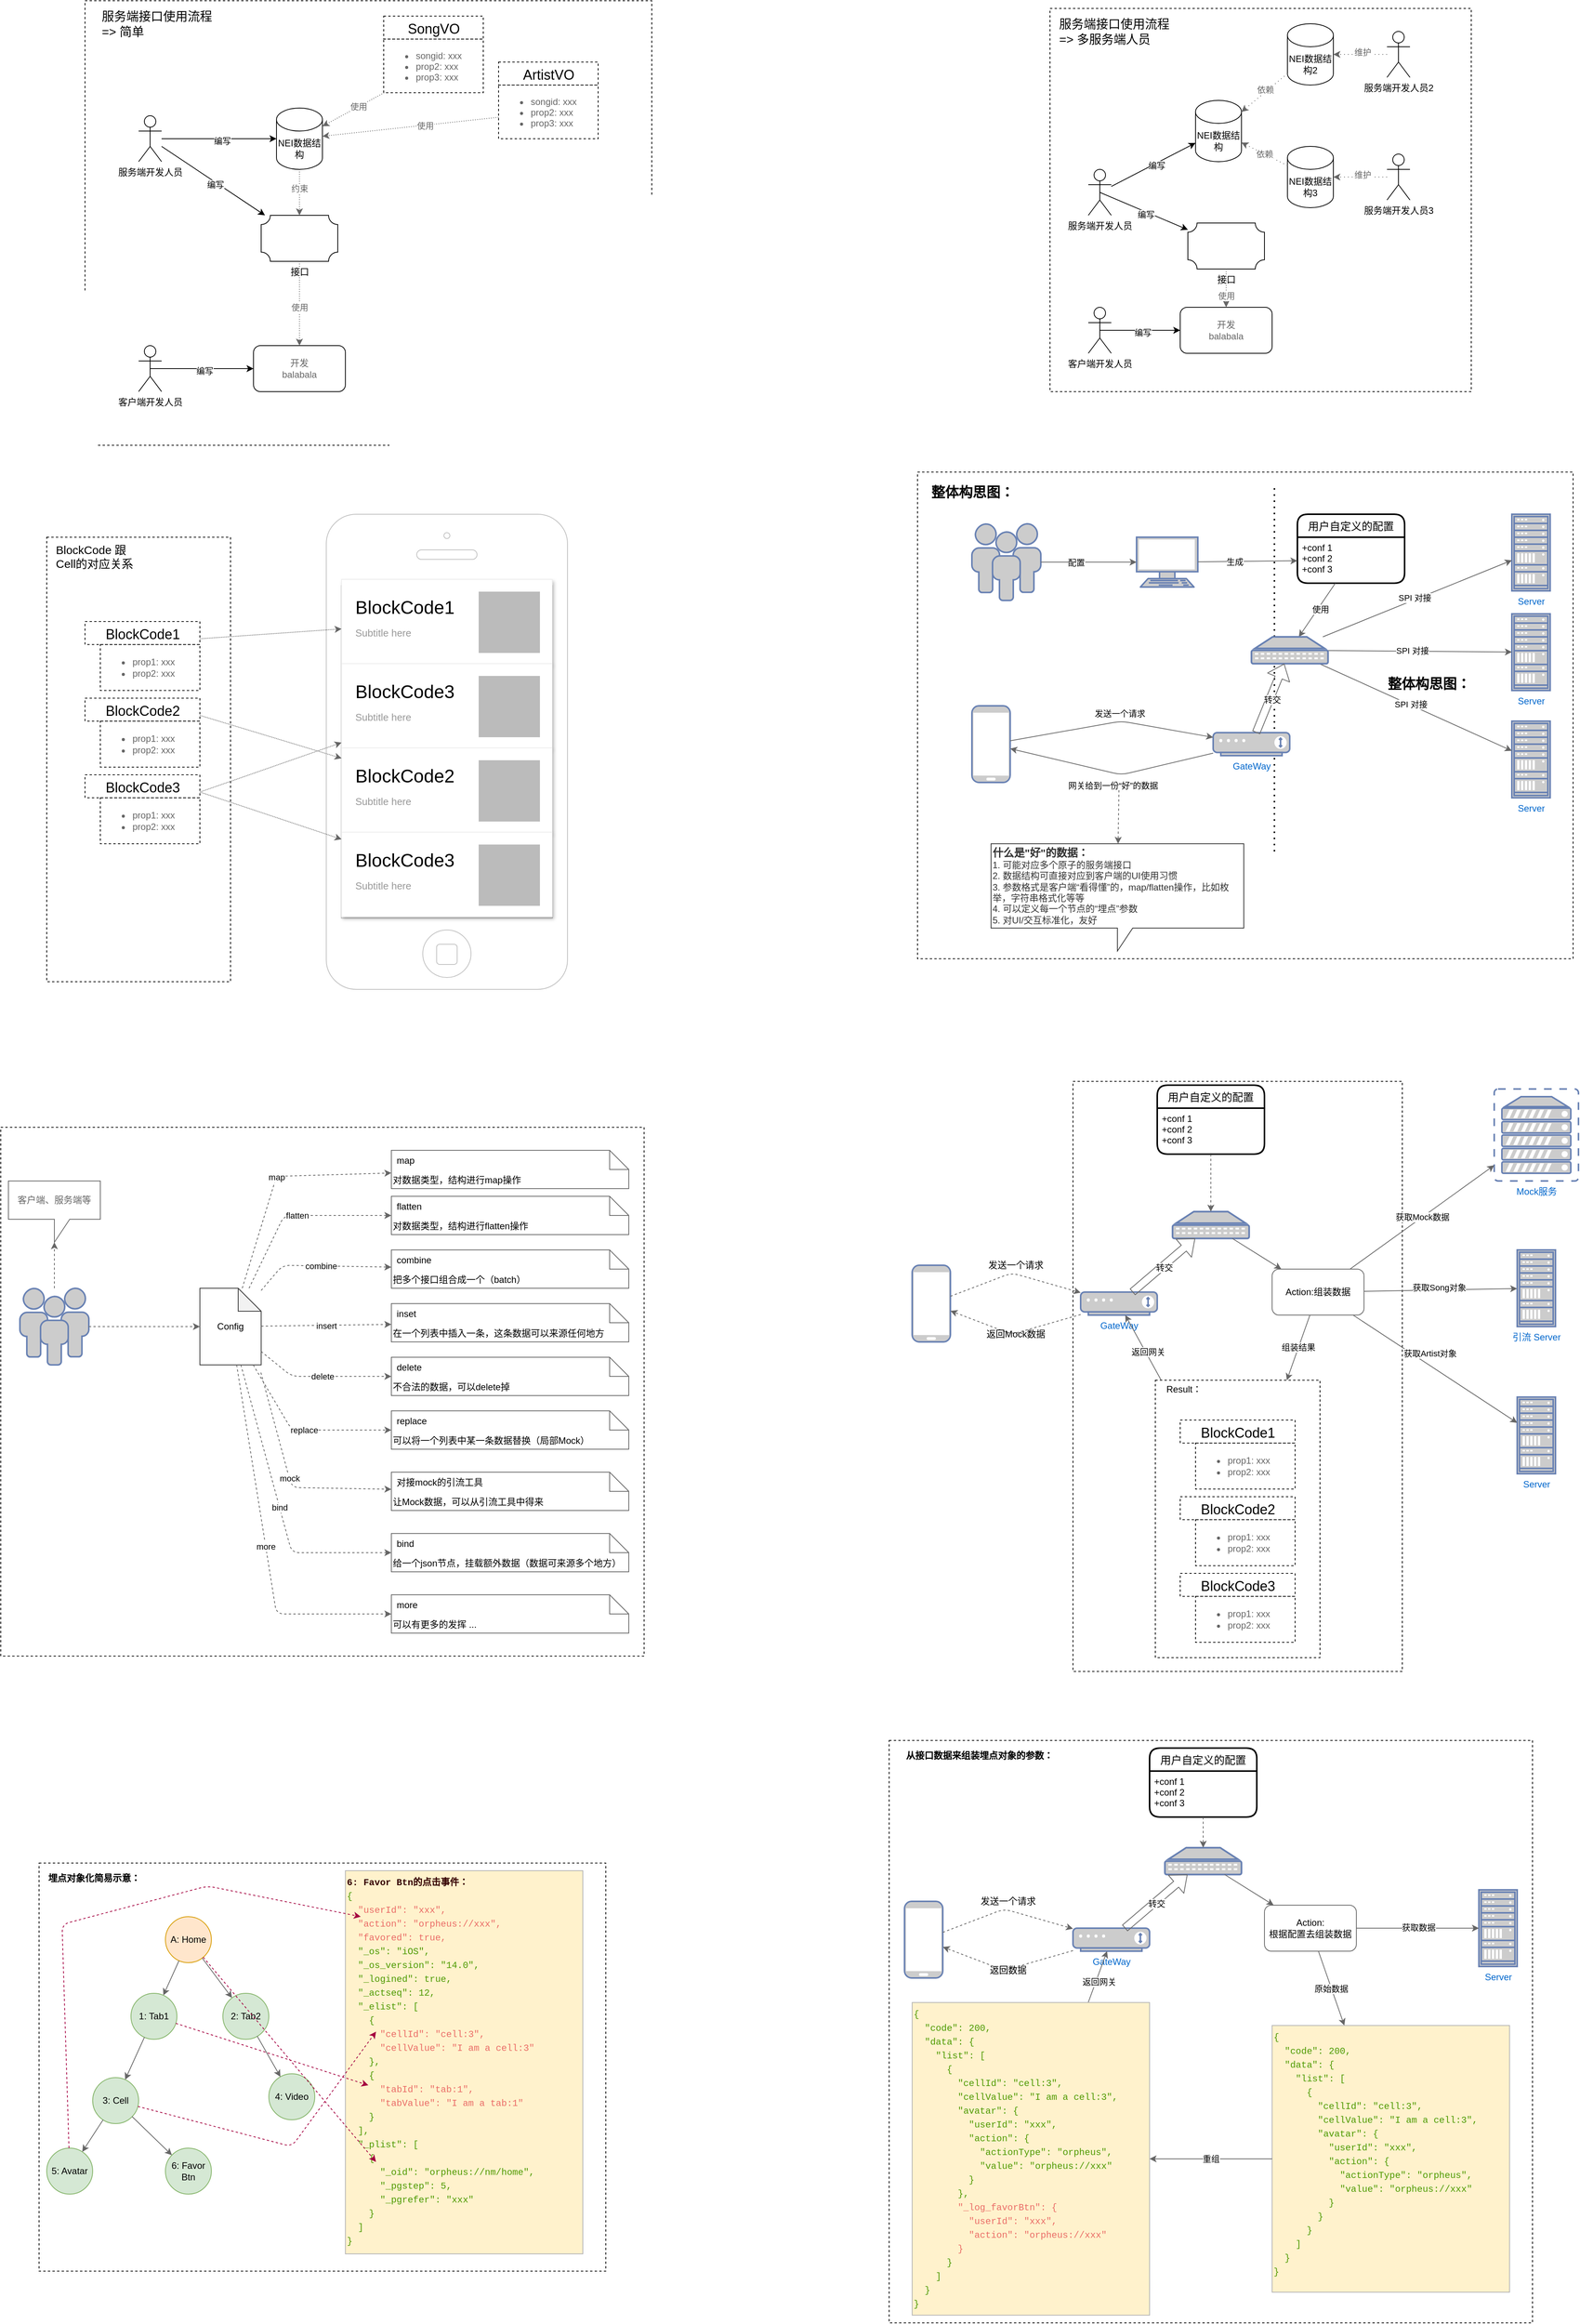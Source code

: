 <mxfile version="14.2.9" type="github">
  <diagram id="r_vw6CsHLJ4ac5ICjpQG" name="Page-1">
    <mxGraphModel dx="3385" dy="1885" grid="1" gridSize="10" guides="1" tooltips="1" connect="1" arrows="1" fold="1" page="1" pageScale="1" pageWidth="827" pageHeight="1169" math="0" shadow="0">
      <root>
        <mxCell id="0" />
        <mxCell id="1" parent="0" />
        <mxCell id="E5MzTIvvlh8kFoHkYypJ-26" value="" style="whiteSpace=wrap;html=1;rounded=0;dashed=1;strokeColor=#000000;fontColor=#666666;fillColor=none;" parent="1" vertex="1">
          <mxGeometry x="140" y="230" width="740" height="580" as="geometry" />
        </mxCell>
        <mxCell id="UPzJdeDVFT6u3OyswZDg-1" value="服务端开发人员" style="shape=umlActor;verticalLabelPosition=bottom;verticalAlign=top;html=1;outlineConnect=0;" parent="1" vertex="1">
          <mxGeometry x="210" y="380" width="30" height="60" as="geometry" />
        </mxCell>
        <mxCell id="UPzJdeDVFT6u3OyswZDg-2" value="NEI数据结构" style="shape=cylinder3;whiteSpace=wrap;html=1;boundedLbl=1;backgroundOutline=1;size=15;" parent="1" vertex="1">
          <mxGeometry x="390" y="370" width="60" height="80" as="geometry" />
        </mxCell>
        <mxCell id="UPzJdeDVFT6u3OyswZDg-3" value="" style="endArrow=classic;html=1;" parent="1" source="UPzJdeDVFT6u3OyswZDg-1" target="UPzJdeDVFT6u3OyswZDg-2" edge="1">
          <mxGeometry width="50" height="50" relative="1" as="geometry">
            <mxPoint x="280" y="640" as="sourcePoint" />
            <mxPoint x="330" y="590" as="targetPoint" />
          </mxGeometry>
        </mxCell>
        <mxCell id="UPzJdeDVFT6u3OyswZDg-4" value="编写" style="edgeLabel;html=1;align=center;verticalAlign=middle;resizable=0;points=[];" parent="UPzJdeDVFT6u3OyswZDg-3" vertex="1" connectable="0">
          <mxGeometry x="0.053" y="-3" relative="1" as="geometry">
            <mxPoint as="offset" />
          </mxGeometry>
        </mxCell>
        <mxCell id="UPzJdeDVFT6u3OyswZDg-5" value="接口" style="verticalLabelPosition=bottom;verticalAlign=top;html=1;shape=mxgraph.basic.plaque;dx=6;" parent="1" vertex="1">
          <mxGeometry x="370" y="510" width="100" height="60" as="geometry" />
        </mxCell>
        <mxCell id="UPzJdeDVFT6u3OyswZDg-6" value="" style="endArrow=classic;html=1;" parent="1" source="UPzJdeDVFT6u3OyswZDg-1" target="UPzJdeDVFT6u3OyswZDg-5" edge="1">
          <mxGeometry width="50" height="50" relative="1" as="geometry">
            <mxPoint x="170" y="560" as="sourcePoint" />
            <mxPoint x="320" y="560" as="targetPoint" />
          </mxGeometry>
        </mxCell>
        <mxCell id="UPzJdeDVFT6u3OyswZDg-7" value="编写" style="edgeLabel;html=1;align=center;verticalAlign=middle;resizable=0;points=[];" parent="UPzJdeDVFT6u3OyswZDg-6" vertex="1" connectable="0">
          <mxGeometry x="0.053" y="-3" relative="1" as="geometry">
            <mxPoint as="offset" />
          </mxGeometry>
        </mxCell>
        <mxCell id="UPzJdeDVFT6u3OyswZDg-8" value="" style="endArrow=classic;html=1;dashed=1;dashPattern=1 2;fontColor=#666666;strokeColor=#666666;" parent="1" source="UPzJdeDVFT6u3OyswZDg-2" target="UPzJdeDVFT6u3OyswZDg-5" edge="1">
          <mxGeometry width="50" height="50" relative="1" as="geometry">
            <mxPoint x="510" y="520" as="sourcePoint" />
            <mxPoint x="560" y="470" as="targetPoint" />
          </mxGeometry>
        </mxCell>
        <mxCell id="UPzJdeDVFT6u3OyswZDg-9" value="约束" style="edgeLabel;html=1;align=center;verticalAlign=middle;resizable=0;points=[];fontColor=#666666;" parent="UPzJdeDVFT6u3OyswZDg-8" vertex="1" connectable="0">
          <mxGeometry x="-0.167" relative="1" as="geometry">
            <mxPoint as="offset" />
          </mxGeometry>
        </mxCell>
        <mxCell id="UPzJdeDVFT6u3OyswZDg-10" value="客户端开发人员" style="shape=umlActor;verticalLabelPosition=bottom;verticalAlign=top;html=1;outlineConnect=0;" parent="1" vertex="1">
          <mxGeometry x="210" y="680" width="30" height="60" as="geometry" />
        </mxCell>
        <mxCell id="UPzJdeDVFT6u3OyswZDg-11" value="开发&lt;br&gt;balabala" style="rounded=1;whiteSpace=wrap;html=1;fontColor=#666666;" parent="1" vertex="1">
          <mxGeometry x="360" y="680" width="120" height="60" as="geometry" />
        </mxCell>
        <mxCell id="UPzJdeDVFT6u3OyswZDg-12" value="" style="endArrow=classic;html=1;exitX=0.5;exitY=0.5;exitDx=0;exitDy=0;exitPerimeter=0;" parent="1" source="UPzJdeDVFT6u3OyswZDg-10" target="UPzJdeDVFT6u3OyswZDg-11" edge="1">
          <mxGeometry width="50" height="50" relative="1" as="geometry">
            <mxPoint x="190" y="860" as="sourcePoint" />
            <mxPoint x="325" y="950" as="targetPoint" />
          </mxGeometry>
        </mxCell>
        <mxCell id="UPzJdeDVFT6u3OyswZDg-13" value="编写" style="edgeLabel;html=1;align=center;verticalAlign=middle;resizable=0;points=[];" parent="UPzJdeDVFT6u3OyswZDg-12" vertex="1" connectable="0">
          <mxGeometry x="0.053" y="-3" relative="1" as="geometry">
            <mxPoint as="offset" />
          </mxGeometry>
        </mxCell>
        <mxCell id="UPzJdeDVFT6u3OyswZDg-14" value="" style="endArrow=classic;html=1;dashed=1;dashPattern=1 2;fontColor=#666666;strokeColor=#666666;" parent="1" source="UPzJdeDVFT6u3OyswZDg-5" target="UPzJdeDVFT6u3OyswZDg-11" edge="1">
          <mxGeometry width="50" height="50" relative="1" as="geometry">
            <mxPoint x="580" y="670" as="sourcePoint" />
            <mxPoint x="580" y="730" as="targetPoint" />
          </mxGeometry>
        </mxCell>
        <mxCell id="UPzJdeDVFT6u3OyswZDg-15" value="使用" style="edgeLabel;html=1;align=center;verticalAlign=middle;resizable=0;points=[];fontColor=#666666;" parent="UPzJdeDVFT6u3OyswZDg-14" vertex="1" connectable="0">
          <mxGeometry x="-0.167" relative="1" as="geometry">
            <mxPoint y="14" as="offset" />
          </mxGeometry>
        </mxCell>
        <mxCell id="UPzJdeDVFT6u3OyswZDg-16" value="&lt;ul&gt;&lt;li&gt;songid: xxx&lt;/li&gt;&lt;li&gt;prop2: xxx&lt;/li&gt;&lt;li&gt;prop3: xxx&lt;/li&gt;&lt;/ul&gt;" style="text;fillColor=none;html=1;whiteSpace=wrap;verticalAlign=middle;overflow=hidden;fontColor=#666666;rounded=0;dashed=1;strokeColor=#000000;" parent="1" vertex="1">
          <mxGeometry x="530" y="280" width="130" height="70" as="geometry" />
        </mxCell>
        <mxCell id="UPzJdeDVFT6u3OyswZDg-17" value="&lt;span style=&quot;font-weight: normal&quot;&gt;&lt;font style=&quot;font-size: 18px&quot;&gt;SongVO&lt;/font&gt;&lt;/span&gt;" style="text;fillColor=none;html=1;fontSize=24;fontStyle=1;verticalAlign=middle;align=center;rounded=0;dashed=1;strokeColor=#000000;" parent="1" vertex="1">
          <mxGeometry x="530" y="250" width="130" height="30" as="geometry" />
        </mxCell>
        <mxCell id="UPzJdeDVFT6u3OyswZDg-18" value="&lt;ul&gt;&lt;li&gt;songid: xxx&lt;/li&gt;&lt;li&gt;prop2: xxx&lt;/li&gt;&lt;li&gt;prop3: xxx&lt;/li&gt;&lt;/ul&gt;" style="text;fillColor=none;html=1;whiteSpace=wrap;verticalAlign=middle;overflow=hidden;fontColor=#666666;rounded=0;dashed=1;strokeColor=#000000;" parent="1" vertex="1">
          <mxGeometry x="680" y="340" width="130" height="70" as="geometry" />
        </mxCell>
        <mxCell id="UPzJdeDVFT6u3OyswZDg-19" value="&lt;span style=&quot;font-weight: normal&quot;&gt;&lt;font style=&quot;font-size: 18px&quot;&gt;ArtistVO&lt;/font&gt;&lt;/span&gt;" style="text;fillColor=none;html=1;fontSize=24;fontStyle=1;verticalAlign=middle;align=center;rounded=0;dashed=1;strokeColor=#000000;" parent="1" vertex="1">
          <mxGeometry x="680" y="310" width="130" height="30" as="geometry" />
        </mxCell>
        <mxCell id="UPzJdeDVFT6u3OyswZDg-20" value="" style="endArrow=classic;html=1;dashed=1;dashPattern=1 2;fontColor=#666666;strokeColor=#666666;" parent="1" source="UPzJdeDVFT6u3OyswZDg-16" target="UPzJdeDVFT6u3OyswZDg-2" edge="1">
          <mxGeometry width="50" height="50" relative="1" as="geometry">
            <mxPoint x="590" y="340" as="sourcePoint" />
            <mxPoint x="590" y="400" as="targetPoint" />
          </mxGeometry>
        </mxCell>
        <mxCell id="UPzJdeDVFT6u3OyswZDg-21" value="使用" style="edgeLabel;html=1;align=center;verticalAlign=middle;resizable=0;points=[];fontColor=#666666;" parent="UPzJdeDVFT6u3OyswZDg-20" vertex="1" connectable="0">
          <mxGeometry x="-0.167" relative="1" as="geometry">
            <mxPoint as="offset" />
          </mxGeometry>
        </mxCell>
        <mxCell id="UPzJdeDVFT6u3OyswZDg-22" value="" style="endArrow=classic;html=1;dashed=1;dashPattern=1 2;fontColor=#666666;strokeColor=#666666;" parent="1" source="UPzJdeDVFT6u3OyswZDg-18" target="UPzJdeDVFT6u3OyswZDg-2" edge="1">
          <mxGeometry width="50" height="50" relative="1" as="geometry">
            <mxPoint x="479.31" y="310" as="sourcePoint" />
            <mxPoint x="447.931" y="380" as="targetPoint" />
          </mxGeometry>
        </mxCell>
        <mxCell id="UPzJdeDVFT6u3OyswZDg-23" value="使用" style="edgeLabel;html=1;align=center;verticalAlign=middle;resizable=0;points=[];fontColor=#666666;" parent="UPzJdeDVFT6u3OyswZDg-22" vertex="1" connectable="0">
          <mxGeometry x="-0.167" relative="1" as="geometry">
            <mxPoint as="offset" />
          </mxGeometry>
        </mxCell>
        <mxCell id="UPzJdeDVFT6u3OyswZDg-55" value="" style="whiteSpace=wrap;html=1;rounded=0;dashed=1;strokeColor=#000000;fontColor=#666666;fillColor=none;" parent="1" vertex="1">
          <mxGeometry x="1400" y="240" width="550" height="500" as="geometry" />
        </mxCell>
        <mxCell id="UPzJdeDVFT6u3OyswZDg-56" value="服务端开发人员" style="shape=umlActor;verticalLabelPosition=bottom;verticalAlign=top;html=1;outlineConnect=0;" parent="1" vertex="1">
          <mxGeometry x="1450" y="450" width="30" height="60" as="geometry" />
        </mxCell>
        <mxCell id="UPzJdeDVFT6u3OyswZDg-57" value="服务端开发人员2" style="shape=umlActor;verticalLabelPosition=bottom;verticalAlign=top;html=1;outlineConnect=0;" parent="1" vertex="1">
          <mxGeometry x="1840" y="270" width="30" height="60" as="geometry" />
        </mxCell>
        <mxCell id="UPzJdeDVFT6u3OyswZDg-58" value="NEI数据结构" style="shape=cylinder3;whiteSpace=wrap;html=1;boundedLbl=1;backgroundOutline=1;size=15;" parent="1" vertex="1">
          <mxGeometry x="1590" y="360" width="60" height="80" as="geometry" />
        </mxCell>
        <mxCell id="UPzJdeDVFT6u3OyswZDg-59" value="接口" style="verticalLabelPosition=bottom;verticalAlign=top;html=1;shape=mxgraph.basic.plaque;dx=6;" parent="1" vertex="1">
          <mxGeometry x="1580" y="520" width="100" height="60" as="geometry" />
        </mxCell>
        <mxCell id="UPzJdeDVFT6u3OyswZDg-60" value="NEI数据结构2" style="shape=cylinder3;whiteSpace=wrap;html=1;boundedLbl=1;backgroundOutline=1;size=15;" parent="1" vertex="1">
          <mxGeometry x="1710" y="260" width="60" height="80" as="geometry" />
        </mxCell>
        <mxCell id="UPzJdeDVFT6u3OyswZDg-61" value="服务端开发人员3" style="shape=umlActor;verticalLabelPosition=bottom;verticalAlign=top;html=1;outlineConnect=0;" parent="1" vertex="1">
          <mxGeometry x="1840" y="430" width="30" height="60" as="geometry" />
        </mxCell>
        <mxCell id="UPzJdeDVFT6u3OyswZDg-62" value="NEI数据结构3" style="shape=cylinder3;whiteSpace=wrap;html=1;boundedLbl=1;backgroundOutline=1;size=15;" parent="1" vertex="1">
          <mxGeometry x="1710" y="420" width="60" height="80" as="geometry" />
        </mxCell>
        <mxCell id="UPzJdeDVFT6u3OyswZDg-63" value="" style="endArrow=classic;html=1;dashed=1;dashPattern=1 4;strokeColor=#666666;" parent="1" source="UPzJdeDVFT6u3OyswZDg-60" target="UPzJdeDVFT6u3OyswZDg-58" edge="1">
          <mxGeometry width="50" height="50" relative="1" as="geometry">
            <mxPoint x="1680" y="300" as="sourcePoint" />
            <mxPoint x="1730" y="250" as="targetPoint" />
          </mxGeometry>
        </mxCell>
        <mxCell id="UPzJdeDVFT6u3OyswZDg-64" value="&lt;font color=&quot;#666666&quot;&gt;依赖&lt;/font&gt;" style="edgeLabel;html=1;align=center;verticalAlign=middle;resizable=0;points=[];" parent="UPzJdeDVFT6u3OyswZDg-63" vertex="1" connectable="0">
          <mxGeometry x="-0.087" y="-3" relative="1" as="geometry">
            <mxPoint as="offset" />
          </mxGeometry>
        </mxCell>
        <mxCell id="UPzJdeDVFT6u3OyswZDg-65" value="&lt;font color=&quot;#666666&quot;&gt;依赖&lt;/font&gt;" style="endArrow=classic;html=1;dashed=1;dashPattern=1 4;strokeColor=#666666;" parent="1" source="UPzJdeDVFT6u3OyswZDg-62" target="UPzJdeDVFT6u3OyswZDg-58" edge="1">
          <mxGeometry width="50" height="50" relative="1" as="geometry">
            <mxPoint x="1780" y="343.333" as="sourcePoint" />
            <mxPoint x="1660" y="396.667" as="targetPoint" />
          </mxGeometry>
        </mxCell>
        <mxCell id="UPzJdeDVFT6u3OyswZDg-66" value="" style="endArrow=classic;html=1;dashed=1;dashPattern=1 4;strokeColor=#666666;" parent="1" source="UPzJdeDVFT6u3OyswZDg-57" target="UPzJdeDVFT6u3OyswZDg-60" edge="1">
          <mxGeometry width="50" height="50" relative="1" as="geometry">
            <mxPoint x="1780" y="343.333" as="sourcePoint" />
            <mxPoint x="1660" y="396.667" as="targetPoint" />
          </mxGeometry>
        </mxCell>
        <mxCell id="UPzJdeDVFT6u3OyswZDg-67" value="&lt;font color=&quot;#666666&quot;&gt;维护&lt;/font&gt;" style="edgeLabel;html=1;align=center;verticalAlign=middle;resizable=0;points=[];" parent="UPzJdeDVFT6u3OyswZDg-66" vertex="1" connectable="0">
          <mxGeometry x="-0.087" y="-3" relative="1" as="geometry">
            <mxPoint as="offset" />
          </mxGeometry>
        </mxCell>
        <mxCell id="UPzJdeDVFT6u3OyswZDg-68" value="" style="endArrow=classic;html=1;dashed=1;dashPattern=1 4;strokeColor=#666666;" parent="1" source="UPzJdeDVFT6u3OyswZDg-61" target="UPzJdeDVFT6u3OyswZDg-62" edge="1">
          <mxGeometry width="50" height="50" relative="1" as="geometry">
            <mxPoint x="1950" y="330" as="sourcePoint" />
            <mxPoint x="1840" y="330" as="targetPoint" />
          </mxGeometry>
        </mxCell>
        <mxCell id="UPzJdeDVFT6u3OyswZDg-69" value="&lt;font color=&quot;#666666&quot;&gt;维护&lt;/font&gt;" style="edgeLabel;html=1;align=center;verticalAlign=middle;resizable=0;points=[];" parent="UPzJdeDVFT6u3OyswZDg-68" vertex="1" connectable="0">
          <mxGeometry x="-0.087" y="-3" relative="1" as="geometry">
            <mxPoint as="offset" />
          </mxGeometry>
        </mxCell>
        <mxCell id="UPzJdeDVFT6u3OyswZDg-70" value="" style="endArrow=classic;html=1;" parent="1" source="UPzJdeDVFT6u3OyswZDg-56" target="UPzJdeDVFT6u3OyswZDg-58" edge="1">
          <mxGeometry width="50" height="50" relative="1" as="geometry">
            <mxPoint x="1240" y="520" as="sourcePoint" />
            <mxPoint x="1390" y="520" as="targetPoint" />
          </mxGeometry>
        </mxCell>
        <mxCell id="UPzJdeDVFT6u3OyswZDg-71" value="编写" style="edgeLabel;html=1;align=center;verticalAlign=middle;resizable=0;points=[];" parent="UPzJdeDVFT6u3OyswZDg-70" vertex="1" connectable="0">
          <mxGeometry x="0.053" y="-3" relative="1" as="geometry">
            <mxPoint as="offset" />
          </mxGeometry>
        </mxCell>
        <mxCell id="UPzJdeDVFT6u3OyswZDg-72" value="" style="endArrow=classic;html=1;exitX=0.5;exitY=0.5;exitDx=0;exitDy=0;exitPerimeter=0;" parent="1" source="UPzJdeDVFT6u3OyswZDg-56" target="UPzJdeDVFT6u3OyswZDg-59" edge="1">
          <mxGeometry width="50" height="50" relative="1" as="geometry">
            <mxPoint x="1490" y="482.258" as="sourcePoint" />
            <mxPoint x="1600" y="425.484" as="targetPoint" />
          </mxGeometry>
        </mxCell>
        <mxCell id="UPzJdeDVFT6u3OyswZDg-73" value="编写" style="edgeLabel;html=1;align=center;verticalAlign=middle;resizable=0;points=[];" parent="UPzJdeDVFT6u3OyswZDg-72" vertex="1" connectable="0">
          <mxGeometry x="0.053" y="-3" relative="1" as="geometry">
            <mxPoint as="offset" />
          </mxGeometry>
        </mxCell>
        <mxCell id="UPzJdeDVFT6u3OyswZDg-74" value="客户端开发人员" style="shape=umlActor;verticalLabelPosition=bottom;verticalAlign=top;html=1;outlineConnect=0;" parent="1" vertex="1">
          <mxGeometry x="1450" y="630" width="30" height="60" as="geometry" />
        </mxCell>
        <mxCell id="UPzJdeDVFT6u3OyswZDg-75" value="开发&lt;br&gt;balabala" style="rounded=1;whiteSpace=wrap;html=1;fontColor=#666666;" parent="1" vertex="1">
          <mxGeometry x="1570" y="630" width="120" height="60" as="geometry" />
        </mxCell>
        <mxCell id="UPzJdeDVFT6u3OyswZDg-76" value="" style="endArrow=classic;html=1;dashed=1;dashPattern=1 2;fontColor=#666666;strokeColor=#666666;" parent="1" source="UPzJdeDVFT6u3OyswZDg-59" target="UPzJdeDVFT6u3OyswZDg-75" edge="1">
          <mxGeometry width="50" height="50" relative="1" as="geometry">
            <mxPoint x="1640" y="590" as="sourcePoint" />
            <mxPoint x="1790" y="720" as="targetPoint" />
          </mxGeometry>
        </mxCell>
        <mxCell id="UPzJdeDVFT6u3OyswZDg-77" value="使用" style="edgeLabel;html=1;align=center;verticalAlign=middle;resizable=0;points=[];fontColor=#666666;" parent="UPzJdeDVFT6u3OyswZDg-76" vertex="1" connectable="0">
          <mxGeometry x="-0.167" relative="1" as="geometry">
            <mxPoint y="14" as="offset" />
          </mxGeometry>
        </mxCell>
        <mxCell id="UPzJdeDVFT6u3OyswZDg-78" value="" style="endArrow=classic;html=1;exitX=0.5;exitY=0.5;exitDx=0;exitDy=0;exitPerimeter=0;" parent="1" source="UPzJdeDVFT6u3OyswZDg-74" target="UPzJdeDVFT6u3OyswZDg-75" edge="1">
          <mxGeometry width="50" height="50" relative="1" as="geometry">
            <mxPoint x="1495" y="460" as="sourcePoint" />
            <mxPoint x="1610" y="508.788" as="targetPoint" />
          </mxGeometry>
        </mxCell>
        <mxCell id="UPzJdeDVFT6u3OyswZDg-79" value="编写" style="edgeLabel;html=1;align=center;verticalAlign=middle;resizable=0;points=[];" parent="UPzJdeDVFT6u3OyswZDg-78" vertex="1" connectable="0">
          <mxGeometry x="0.053" y="-3" relative="1" as="geometry">
            <mxPoint as="offset" />
          </mxGeometry>
        </mxCell>
        <mxCell id="UPzJdeDVFT6u3OyswZDg-80" value="&lt;font style=&quot;font-size: 16px&quot;&gt;服务端接口使用流程&lt;br&gt;=&amp;gt; 简单&lt;/font&gt;" style="text;html=1;strokeColor=none;fillColor=none;align=left;verticalAlign=middle;whiteSpace=wrap;rounded=0;" parent="1" vertex="1">
          <mxGeometry x="160" y="250" width="225" height="20" as="geometry" />
        </mxCell>
        <mxCell id="UPzJdeDVFT6u3OyswZDg-81" value="&lt;font style=&quot;font-size: 16px&quot;&gt;服务端接口使用流程 &lt;br&gt;=&amp;gt; 多服务端人员&lt;/font&gt;" style="text;html=1;strokeColor=none;fillColor=none;align=left;verticalAlign=middle;whiteSpace=wrap;rounded=0;" parent="1" vertex="1">
          <mxGeometry x="1410" y="260" width="260" height="20" as="geometry" />
        </mxCell>
        <mxCell id="TtXZ4pEhtIa7NEjMdjgf-1" value="&lt;ul&gt;&lt;li&gt;prop1: xxx&lt;/li&gt;&lt;li&gt;prop2: xxx&lt;/li&gt;&lt;/ul&gt;" style="text;fillColor=none;html=1;whiteSpace=wrap;verticalAlign=middle;overflow=hidden;fontColor=#666666;rounded=0;dashed=1;strokeColor=#000000;" parent="1" vertex="1">
          <mxGeometry x="160" y="1070" width="130" height="60" as="geometry" />
        </mxCell>
        <mxCell id="TtXZ4pEhtIa7NEjMdjgf-2" value="&lt;span style=&quot;font-size: 18px ; font-weight: 400&quot;&gt;BlockCode1&lt;/span&gt;" style="text;fillColor=none;html=1;fontSize=24;fontStyle=1;verticalAlign=middle;align=center;rounded=0;dashed=1;strokeColor=#000000;" parent="1" vertex="1">
          <mxGeometry x="140" y="1040" width="150" height="30" as="geometry" />
        </mxCell>
        <mxCell id="TtXZ4pEhtIa7NEjMdjgf-3" value="&lt;ul&gt;&lt;li&gt;prop1: xxx&lt;/li&gt;&lt;li&gt;prop2: xxx&lt;/li&gt;&lt;/ul&gt;" style="text;fillColor=none;html=1;whiteSpace=wrap;verticalAlign=middle;overflow=hidden;fontColor=#666666;rounded=0;dashed=1;strokeColor=#000000;" parent="1" vertex="1">
          <mxGeometry x="160" y="1170" width="130" height="60" as="geometry" />
        </mxCell>
        <mxCell id="TtXZ4pEhtIa7NEjMdjgf-4" value="&lt;span style=&quot;font-size: 18px ; font-weight: 400&quot;&gt;BlockCode2&lt;/span&gt;" style="text;fillColor=none;html=1;fontSize=24;fontStyle=1;verticalAlign=middle;align=center;rounded=0;dashed=1;strokeColor=#000000;" parent="1" vertex="1">
          <mxGeometry x="140" y="1140" width="150" height="30" as="geometry" />
        </mxCell>
        <mxCell id="TtXZ4pEhtIa7NEjMdjgf-5" value="&lt;ul&gt;&lt;li&gt;prop1: xxx&lt;/li&gt;&lt;li&gt;prop2: xxx&lt;/li&gt;&lt;/ul&gt;" style="text;fillColor=none;html=1;whiteSpace=wrap;verticalAlign=middle;overflow=hidden;fontColor=#666666;rounded=0;dashed=1;strokeColor=#000000;" parent="1" vertex="1">
          <mxGeometry x="160" y="1270" width="130" height="60" as="geometry" />
        </mxCell>
        <mxCell id="TtXZ4pEhtIa7NEjMdjgf-6" value="&lt;span style=&quot;font-size: 18px ; font-weight: 400&quot;&gt;BlockCode3&lt;/span&gt;" style="text;fillColor=none;html=1;fontSize=24;fontStyle=1;verticalAlign=middle;align=center;rounded=0;dashed=1;strokeColor=#000000;" parent="1" vertex="1">
          <mxGeometry x="140" y="1240" width="150" height="30" as="geometry" />
        </mxCell>
        <mxCell id="TtXZ4pEhtIa7NEjMdjgf-69" value="" style="html=1;verticalLabelPosition=bottom;labelBackgroundColor=#ffffff;verticalAlign=top;shadow=0;dashed=0;strokeWidth=1;shape=mxgraph.ios7.misc.iphone;strokeColor=#c0c0c0;" parent="1" vertex="1">
          <mxGeometry x="455" y="900" width="315" height="620" as="geometry" />
        </mxCell>
        <mxCell id="TtXZ4pEhtIa7NEjMdjgf-70" value="BlockCode1" style="dashed=0;shape=rect;fillColor=#ffffff;strokeColor=#eeeeee;shadow=1;fontColor=#000000;fontSize=24;fontStyle=0;verticalAlign=top;spacingBottom=0;spacingLeft=16;spacingTop=15;align=left;" parent="1" vertex="1">
          <mxGeometry x="475" y="985" width="275" height="110" as="geometry" />
        </mxCell>
        <mxCell id="TtXZ4pEhtIa7NEjMdjgf-71" value="Subtitle here" style="text;fontColor=#999999;fontSize=13;fontStyle=0;verticalAlign=middle;spacingBottom=0;spacingLeft=16;" parent="TtXZ4pEhtIa7NEjMdjgf-70" vertex="1">
          <mxGeometry width="246" height="20" relative="1" as="geometry">
            <mxPoint y="59" as="offset" />
          </mxGeometry>
        </mxCell>
        <mxCell id="TtXZ4pEhtIa7NEjMdjgf-72" value="" style="shape=rect;fillColor=#bbbbbb;strokeColor=none;" parent="TtXZ4pEhtIa7NEjMdjgf-70" vertex="1">
          <mxGeometry x="1" width="80" height="80" relative="1" as="geometry">
            <mxPoint x="-96" y="16" as="offset" />
          </mxGeometry>
        </mxCell>
        <mxCell id="TtXZ4pEhtIa7NEjMdjgf-82" value="BlockCode3" style="dashed=0;shape=rect;fillColor=#ffffff;strokeColor=#eeeeee;shadow=1;fontColor=#000000;fontSize=24;fontStyle=0;verticalAlign=top;spacingBottom=0;spacingLeft=16;spacingTop=15;align=left;" parent="1" vertex="1">
          <mxGeometry x="475" y="1095" width="275" height="110" as="geometry" />
        </mxCell>
        <mxCell id="TtXZ4pEhtIa7NEjMdjgf-83" value="Subtitle here" style="text;fontColor=#999999;fontSize=13;fontStyle=0;verticalAlign=middle;spacingBottom=0;spacingLeft=16;" parent="TtXZ4pEhtIa7NEjMdjgf-82" vertex="1">
          <mxGeometry width="246" height="20" relative="1" as="geometry">
            <mxPoint y="59" as="offset" />
          </mxGeometry>
        </mxCell>
        <mxCell id="TtXZ4pEhtIa7NEjMdjgf-84" value="" style="shape=rect;fillColor=#bbbbbb;strokeColor=none;" parent="TtXZ4pEhtIa7NEjMdjgf-82" vertex="1">
          <mxGeometry x="1" width="80" height="80" relative="1" as="geometry">
            <mxPoint x="-96" y="16" as="offset" />
          </mxGeometry>
        </mxCell>
        <mxCell id="TtXZ4pEhtIa7NEjMdjgf-86" value="BlockCode2" style="dashed=0;shape=rect;fillColor=#ffffff;strokeColor=#eeeeee;shadow=1;fontColor=#000000;fontSize=24;fontStyle=0;verticalAlign=top;spacingBottom=0;spacingLeft=16;spacingTop=15;align=left;" parent="1" vertex="1">
          <mxGeometry x="475" y="1205" width="275" height="110" as="geometry" />
        </mxCell>
        <mxCell id="TtXZ4pEhtIa7NEjMdjgf-87" value="Subtitle here" style="text;fontColor=#999999;fontSize=13;fontStyle=0;verticalAlign=middle;spacingBottom=0;spacingLeft=16;" parent="TtXZ4pEhtIa7NEjMdjgf-86" vertex="1">
          <mxGeometry width="246" height="20" relative="1" as="geometry">
            <mxPoint y="59" as="offset" />
          </mxGeometry>
        </mxCell>
        <mxCell id="TtXZ4pEhtIa7NEjMdjgf-88" value="" style="shape=rect;fillColor=#bbbbbb;strokeColor=none;" parent="TtXZ4pEhtIa7NEjMdjgf-86" vertex="1">
          <mxGeometry x="1" width="80" height="80" relative="1" as="geometry">
            <mxPoint x="-96" y="16" as="offset" />
          </mxGeometry>
        </mxCell>
        <mxCell id="TtXZ4pEhtIa7NEjMdjgf-89" value="BlockCode3" style="dashed=0;shape=rect;fillColor=#ffffff;strokeColor=#eeeeee;shadow=1;fontColor=#000000;fontSize=24;fontStyle=0;verticalAlign=top;spacingBottom=0;spacingLeft=16;spacingTop=15;align=left;" parent="1" vertex="1">
          <mxGeometry x="475" y="1315" width="275" height="110" as="geometry" />
        </mxCell>
        <mxCell id="TtXZ4pEhtIa7NEjMdjgf-90" value="Subtitle here" style="text;fontColor=#999999;fontSize=13;fontStyle=0;verticalAlign=middle;spacingBottom=0;spacingLeft=16;" parent="TtXZ4pEhtIa7NEjMdjgf-89" vertex="1">
          <mxGeometry width="246" height="20" relative="1" as="geometry">
            <mxPoint y="59" as="offset" />
          </mxGeometry>
        </mxCell>
        <mxCell id="TtXZ4pEhtIa7NEjMdjgf-91" value="" style="shape=rect;fillColor=#bbbbbb;strokeColor=none;" parent="TtXZ4pEhtIa7NEjMdjgf-89" vertex="1">
          <mxGeometry x="1" width="80" height="80" relative="1" as="geometry">
            <mxPoint x="-96" y="16" as="offset" />
          </mxGeometry>
        </mxCell>
        <mxCell id="TtXZ4pEhtIa7NEjMdjgf-92" value="" style="endArrow=classic;html=1;dashed=1;dashPattern=1 1;strokeColor=#666666;exitX=1;exitY=0.75;exitDx=0;exitDy=0;" parent="1" source="TtXZ4pEhtIa7NEjMdjgf-2" target="TtXZ4pEhtIa7NEjMdjgf-70" edge="1">
          <mxGeometry width="50" height="50" relative="1" as="geometry">
            <mxPoint x="310" y="990" as="sourcePoint" />
            <mxPoint x="360" y="940" as="targetPoint" />
          </mxGeometry>
        </mxCell>
        <mxCell id="TtXZ4pEhtIa7NEjMdjgf-93" value="" style="endArrow=classic;html=1;dashed=1;dashPattern=1 1;strokeColor=#666666;exitX=1;exitY=0.75;exitDx=0;exitDy=0;" parent="1" source="TtXZ4pEhtIa7NEjMdjgf-6" target="TtXZ4pEhtIa7NEjMdjgf-82" edge="1">
          <mxGeometry width="50" height="50" relative="1" as="geometry">
            <mxPoint x="340" y="1042.098" as="sourcePoint" />
            <mxPoint x="485" y="1046.154" as="targetPoint" />
          </mxGeometry>
        </mxCell>
        <mxCell id="TtXZ4pEhtIa7NEjMdjgf-94" value="" style="endArrow=classic;html=1;dashed=1;dashPattern=1 1;strokeColor=#666666;exitX=1;exitY=0.75;exitDx=0;exitDy=0;" parent="1" source="TtXZ4pEhtIa7NEjMdjgf-4" target="TtXZ4pEhtIa7NEjMdjgf-86" edge="1">
          <mxGeometry width="50" height="50" relative="1" as="geometry">
            <mxPoint x="281.786" y="1250" as="sourcePoint" />
            <mxPoint x="485" y="1196.321" as="targetPoint" />
          </mxGeometry>
        </mxCell>
        <mxCell id="TtXZ4pEhtIa7NEjMdjgf-95" value="" style="endArrow=classic;html=1;dashed=1;dashPattern=1 1;strokeColor=#666666;exitX=1;exitY=0.75;exitDx=0;exitDy=0;" parent="1" source="TtXZ4pEhtIa7NEjMdjgf-6" target="TtXZ4pEhtIa7NEjMdjgf-89" edge="1">
          <mxGeometry width="50" height="50" relative="1" as="geometry">
            <mxPoint x="291.786" y="1260" as="sourcePoint" />
            <mxPoint x="495" y="1206.321" as="targetPoint" />
          </mxGeometry>
        </mxCell>
        <mxCell id="TtXZ4pEhtIa7NEjMdjgf-96" value="" style="whiteSpace=wrap;html=1;rounded=0;dashed=1;strokeColor=#000000;fontColor=#666666;fillColor=none;" parent="1" vertex="1">
          <mxGeometry x="90" y="930" width="240" height="580" as="geometry" />
        </mxCell>
        <mxCell id="TtXZ4pEhtIa7NEjMdjgf-97" value="&lt;font style=&quot;font-size: 15px&quot;&gt;BlockCode 跟Cell的对应关系&lt;/font&gt;" style="text;html=1;strokeColor=none;fillColor=none;align=left;verticalAlign=middle;whiteSpace=wrap;rounded=0;" parent="1" vertex="1">
          <mxGeometry x="100" y="940" width="110" height="30" as="geometry" />
        </mxCell>
        <mxCell id="TtXZ4pEhtIa7NEjMdjgf-138" value="" style="whiteSpace=wrap;html=1;rounded=0;dashed=1;strokeColor=#000000;fontColor=#666666;fillColor=none;" parent="1" vertex="1">
          <mxGeometry x="1227" y="845" width="856" height="635" as="geometry" />
        </mxCell>
        <mxCell id="TtXZ4pEhtIa7NEjMdjgf-139" value="" style="fontColor=#0066CC;verticalAlign=top;verticalLabelPosition=bottom;labelPosition=center;align=center;html=1;outlineConnect=0;fillColor=#CCCCCC;strokeColor=#6881B3;gradientColor=none;gradientDirection=north;strokeWidth=2;shape=mxgraph.networks.mobile;" parent="1" vertex="1">
          <mxGeometry x="1298" y="1150" width="50" height="100" as="geometry" />
        </mxCell>
        <mxCell id="TtXZ4pEhtIa7NEjMdjgf-140" value="Server" style="fontColor=#0066CC;verticalAlign=top;verticalLabelPosition=bottom;labelPosition=center;align=center;html=1;outlineConnect=0;fillColor=#CCCCCC;strokeColor=#6881B3;gradientColor=none;gradientDirection=north;strokeWidth=2;shape=mxgraph.networks.rack;" parent="1" vertex="1">
          <mxGeometry x="2003" y="900" width="50" height="100" as="geometry" />
        </mxCell>
        <mxCell id="TtXZ4pEhtIa7NEjMdjgf-141" value="Server" style="fontColor=#0066CC;verticalAlign=top;verticalLabelPosition=bottom;labelPosition=center;align=center;html=1;outlineConnect=0;fillColor=#CCCCCC;strokeColor=#6881B3;gradientColor=none;gradientDirection=north;strokeWidth=2;shape=mxgraph.networks.rack;" parent="1" vertex="1">
          <mxGeometry x="2003" y="1030" width="50" height="100" as="geometry" />
        </mxCell>
        <mxCell id="TtXZ4pEhtIa7NEjMdjgf-142" value="Server" style="fontColor=#0066CC;verticalAlign=top;verticalLabelPosition=bottom;labelPosition=center;align=center;html=1;outlineConnect=0;fillColor=#CCCCCC;strokeColor=#6881B3;gradientColor=none;gradientDirection=north;strokeWidth=2;shape=mxgraph.networks.rack;" parent="1" vertex="1">
          <mxGeometry x="2003" y="1170" width="50" height="100" as="geometry" />
        </mxCell>
        <mxCell id="TtXZ4pEhtIa7NEjMdjgf-143" value="" style="endArrow=none;dashed=1;html=1;dashPattern=1 3;strokeWidth=2;" parent="1" edge="1">
          <mxGeometry width="50" height="50" relative="1" as="geometry">
            <mxPoint x="1693" y="1340" as="sourcePoint" />
            <mxPoint x="1693" y="860" as="targetPoint" />
          </mxGeometry>
        </mxCell>
        <mxCell id="TtXZ4pEhtIa7NEjMdjgf-144" value="GateWay" style="fontColor=#0066CC;verticalAlign=top;verticalLabelPosition=bottom;labelPosition=center;align=center;html=1;outlineConnect=0;fillColor=#CCCCCC;strokeColor=#6881B3;gradientColor=none;gradientDirection=north;strokeWidth=2;shape=mxgraph.networks.modem;" parent="1" vertex="1">
          <mxGeometry x="1613" y="1185" width="100" height="30" as="geometry" />
        </mxCell>
        <mxCell id="TtXZ4pEhtIa7NEjMdjgf-145" value="" style="endArrow=classic;html=1;strokeColor=#666666;" parent="1" source="TtXZ4pEhtIa7NEjMdjgf-139" target="TtXZ4pEhtIa7NEjMdjgf-144" edge="1">
          <mxGeometry width="50" height="50" relative="1" as="geometry">
            <mxPoint x="1453" y="1460" as="sourcePoint" />
            <mxPoint x="1503" y="1410" as="targetPoint" />
            <Array as="points">
              <mxPoint x="1493" y="1170" />
            </Array>
          </mxGeometry>
        </mxCell>
        <mxCell id="TtXZ4pEhtIa7NEjMdjgf-146" value="发送一个请求" style="edgeLabel;html=1;align=center;verticalAlign=middle;resizable=0;points=[];" parent="TtXZ4pEhtIa7NEjMdjgf-145" vertex="1" connectable="0">
          <mxGeometry x="-0.317" relative="1" as="geometry">
            <mxPoint x="51.84" y="-20.14" as="offset" />
          </mxGeometry>
        </mxCell>
        <mxCell id="TtXZ4pEhtIa7NEjMdjgf-147" value="" style="endArrow=classic;html=1;strokeColor=#666666;" parent="1" source="TtXZ4pEhtIa7NEjMdjgf-159" target="TtXZ4pEhtIa7NEjMdjgf-140" edge="1">
          <mxGeometry width="50" height="50" relative="1" as="geometry">
            <mxPoint x="1563" y="1370" as="sourcePoint" />
            <mxPoint x="1613" y="1320" as="targetPoint" />
          </mxGeometry>
        </mxCell>
        <mxCell id="TtXZ4pEhtIa7NEjMdjgf-148" value="SPI 对接" style="edgeLabel;html=1;align=center;verticalAlign=middle;resizable=0;points=[];" parent="TtXZ4pEhtIa7NEjMdjgf-147" vertex="1" connectable="0">
          <mxGeometry x="-0.02" y="3" relative="1" as="geometry">
            <mxPoint as="offset" />
          </mxGeometry>
        </mxCell>
        <mxCell id="TtXZ4pEhtIa7NEjMdjgf-149" value="" style="endArrow=classic;html=1;strokeColor=#666666;" parent="1" source="TtXZ4pEhtIa7NEjMdjgf-159" target="TtXZ4pEhtIa7NEjMdjgf-141" edge="1">
          <mxGeometry width="50" height="50" relative="1" as="geometry">
            <mxPoint x="1725" y="1150" as="sourcePoint" />
            <mxPoint x="1883" y="1037.073" as="targetPoint" />
          </mxGeometry>
        </mxCell>
        <mxCell id="TtXZ4pEhtIa7NEjMdjgf-150" value="SPI 对接" style="edgeLabel;html=1;align=center;verticalAlign=middle;resizable=0;points=[];" parent="TtXZ4pEhtIa7NEjMdjgf-149" vertex="1" connectable="0">
          <mxGeometry x="-0.277" relative="1" as="geometry">
            <mxPoint x="23" y="-1.09" as="offset" />
          </mxGeometry>
        </mxCell>
        <mxCell id="TtXZ4pEhtIa7NEjMdjgf-151" value="" style="endArrow=classic;html=1;strokeColor=#666666;" parent="1" source="TtXZ4pEhtIa7NEjMdjgf-159" target="TtXZ4pEhtIa7NEjMdjgf-142" edge="1">
          <mxGeometry width="50" height="50" relative="1" as="geometry">
            <mxPoint x="1734.964" y="1155" as="sourcePoint" />
            <mxPoint x="1893" y="1047.073" as="targetPoint" />
          </mxGeometry>
        </mxCell>
        <mxCell id="TtXZ4pEhtIa7NEjMdjgf-152" value="SPI 对接" style="edgeLabel;html=1;align=center;verticalAlign=middle;resizable=0;points=[];" parent="TtXZ4pEhtIa7NEjMdjgf-151" vertex="1" connectable="0">
          <mxGeometry x="-0.056" y="1" relative="1" as="geometry">
            <mxPoint as="offset" />
          </mxGeometry>
        </mxCell>
        <mxCell id="TtXZ4pEhtIa7NEjMdjgf-153" value="" style="endArrow=classic;html=1;strokeColor=#666666;" parent="1" source="TtXZ4pEhtIa7NEjMdjgf-144" target="TtXZ4pEhtIa7NEjMdjgf-139" edge="1">
          <mxGeometry width="50" height="50" relative="1" as="geometry">
            <mxPoint x="1353" y="1259.999" as="sourcePoint" />
            <mxPoint x="1643" y="1248.56" as="targetPoint" />
            <Array as="points">
              <mxPoint x="1493" y="1240" />
            </Array>
          </mxGeometry>
        </mxCell>
        <mxCell id="TtXZ4pEhtIa7NEjMdjgf-154" value="网关给到一份“好”的数据" style="edgeLabel;html=1;align=center;verticalAlign=middle;resizable=0;points=[];" parent="TtXZ4pEhtIa7NEjMdjgf-153" vertex="1" connectable="0">
          <mxGeometry x="-0.317" relative="1" as="geometry">
            <mxPoint x="-40.84" y="20.56" as="offset" />
          </mxGeometry>
        </mxCell>
        <mxCell id="TtXZ4pEhtIa7NEjMdjgf-155" value="用户自定义的配置" style="swimlane;childLayout=stackLayout;horizontal=1;startSize=30;horizontalStack=0;rounded=1;fontSize=14;fontStyle=0;strokeWidth=2;resizeParent=0;resizeLast=1;shadow=0;dashed=0;align=center;" parent="1" vertex="1">
          <mxGeometry x="1723" y="900" width="140" height="90" as="geometry" />
        </mxCell>
        <mxCell id="TtXZ4pEhtIa7NEjMdjgf-156" value="+conf 1&#xa;+conf 2&#xa;+conf 3" style="align=left;strokeColor=none;fillColor=none;spacingLeft=4;fontSize=12;verticalAlign=top;resizable=0;rotatable=0;part=1;" parent="TtXZ4pEhtIa7NEjMdjgf-155" vertex="1">
          <mxGeometry y="30" width="140" height="60" as="geometry" />
        </mxCell>
        <mxCell id="TtXZ4pEhtIa7NEjMdjgf-157" value="" style="endArrow=classic;html=1;strokeColor=#666666;" parent="1" source="TtXZ4pEhtIa7NEjMdjgf-156" target="TtXZ4pEhtIa7NEjMdjgf-159" edge="1">
          <mxGeometry width="50" height="50" relative="1" as="geometry">
            <mxPoint x="1473" y="1040" as="sourcePoint" />
            <mxPoint x="1523" y="990" as="targetPoint" />
          </mxGeometry>
        </mxCell>
        <mxCell id="TtXZ4pEhtIa7NEjMdjgf-158" value="使用" style="edgeLabel;html=1;align=center;verticalAlign=middle;resizable=0;points=[];" parent="TtXZ4pEhtIa7NEjMdjgf-157" vertex="1" connectable="0">
          <mxGeometry x="-0.082" y="2" relative="1" as="geometry">
            <mxPoint as="offset" />
          </mxGeometry>
        </mxCell>
        <mxCell id="TtXZ4pEhtIa7NEjMdjgf-159" value="" style="fontColor=#0066CC;verticalAlign=top;verticalLabelPosition=bottom;labelPosition=center;align=center;html=1;outlineConnect=0;fillColor=#CCCCCC;strokeColor=#6881B3;gradientColor=none;gradientDirection=north;strokeWidth=2;shape=mxgraph.networks.patch_panel;" parent="1" vertex="1">
          <mxGeometry x="1663" y="1060" width="100" height="35" as="geometry" />
        </mxCell>
        <mxCell id="TtXZ4pEhtIa7NEjMdjgf-160" value="" style="shape=flexArrow;endArrow=classic;html=1;strokeColor=#666666;" parent="1" source="TtXZ4pEhtIa7NEjMdjgf-144" target="TtXZ4pEhtIa7NEjMdjgf-159" edge="1">
          <mxGeometry width="50" height="50" relative="1" as="geometry">
            <mxPoint x="1793" y="1290" as="sourcePoint" />
            <mxPoint x="1843" y="1240" as="targetPoint" />
          </mxGeometry>
        </mxCell>
        <mxCell id="TtXZ4pEhtIa7NEjMdjgf-161" value="转交" style="edgeLabel;html=1;align=center;verticalAlign=middle;resizable=0;points=[];" parent="TtXZ4pEhtIa7NEjMdjgf-160" vertex="1" connectable="0">
          <mxGeometry x="-0.045" y="-3" relative="1" as="geometry">
            <mxPoint y="-1" as="offset" />
          </mxGeometry>
        </mxCell>
        <mxCell id="TtXZ4pEhtIa7NEjMdjgf-162" value="" style="fontColor=#0066CC;verticalAlign=top;verticalLabelPosition=bottom;labelPosition=center;align=center;html=1;outlineConnect=0;fillColor=#CCCCCC;strokeColor=#6881B3;gradientColor=none;gradientDirection=north;strokeWidth=2;shape=mxgraph.networks.terminal;" parent="1" vertex="1">
          <mxGeometry x="1513" y="930" width="80" height="65" as="geometry" />
        </mxCell>
        <mxCell id="TtXZ4pEhtIa7NEjMdjgf-163" value="" style="fontColor=#0066CC;verticalAlign=top;verticalLabelPosition=bottom;labelPosition=center;align=center;html=1;outlineConnect=0;fillColor=#CCCCCC;strokeColor=#6881B3;gradientColor=none;gradientDirection=north;strokeWidth=2;shape=mxgraph.networks.users;" parent="1" vertex="1">
          <mxGeometry x="1298" y="912.5" width="90" height="100" as="geometry" />
        </mxCell>
        <mxCell id="TtXZ4pEhtIa7NEjMdjgf-164" value="" style="endArrow=classic;html=1;strokeColor=#666666;" parent="1" source="TtXZ4pEhtIa7NEjMdjgf-163" target="TtXZ4pEhtIa7NEjMdjgf-162" edge="1">
          <mxGeometry width="50" height="50" relative="1" as="geometry">
            <mxPoint x="1463" y="1070" as="sourcePoint" />
            <mxPoint x="1513" y="1020" as="targetPoint" />
          </mxGeometry>
        </mxCell>
        <mxCell id="TtXZ4pEhtIa7NEjMdjgf-165" value="配置" style="edgeLabel;html=1;align=center;verticalAlign=middle;resizable=0;points=[];" parent="TtXZ4pEhtIa7NEjMdjgf-164" vertex="1" connectable="0">
          <mxGeometry x="-0.27" relative="1" as="geometry">
            <mxPoint as="offset" />
          </mxGeometry>
        </mxCell>
        <mxCell id="TtXZ4pEhtIa7NEjMdjgf-166" value="" style="endArrow=classic;html=1;strokeColor=#666666;" parent="1" source="TtXZ4pEhtIa7NEjMdjgf-162" target="TtXZ4pEhtIa7NEjMdjgf-156" edge="1">
          <mxGeometry width="50" height="50" relative="1" as="geometry">
            <mxPoint x="1393" y="955" as="sourcePoint" />
            <mxPoint x="1519" y="955" as="targetPoint" />
          </mxGeometry>
        </mxCell>
        <mxCell id="TtXZ4pEhtIa7NEjMdjgf-167" value="生成" style="edgeLabel;html=1;align=center;verticalAlign=middle;resizable=0;points=[];" parent="TtXZ4pEhtIa7NEjMdjgf-166" vertex="1" connectable="0">
          <mxGeometry x="-0.27" relative="1" as="geometry">
            <mxPoint as="offset" />
          </mxGeometry>
        </mxCell>
        <mxCell id="TtXZ4pEhtIa7NEjMdjgf-168" value="&lt;font&gt;&lt;font color=&quot;#333333&quot;&gt;&lt;span style=&quot;font-size: 14px&quot;&gt;&lt;b&gt;什么是&quot;好&quot;的数据：&lt;/b&gt;&lt;/span&gt;&lt;br&gt;&lt;font style=&quot;font-size: 12px&quot;&gt;1. 可能对应多个原子的服务端接口&lt;br&gt;&lt;/font&gt;2. 数据结构可直接对应到客户端的UI使用习惯&lt;br&gt;3. 参数格式是客户端“看得懂”的，map/flatten操作，比如枚举，字符串格式化等等&lt;br&gt;4. 可以定义每一个节点的“埋点”参数&lt;br&gt;5. 对UI/交互标准化，友好&lt;/font&gt;&lt;br&gt;&lt;/font&gt;" style="shape=callout;whiteSpace=wrap;html=1;perimeter=calloutPerimeter;align=left;strokeColor=#333333;" parent="1" vertex="1">
          <mxGeometry x="1323" y="1330" width="330" height="140" as="geometry" />
        </mxCell>
        <mxCell id="TtXZ4pEhtIa7NEjMdjgf-169" value="" style="endArrow=classic;html=1;strokeColor=#666666;dashed=1;" parent="1" target="TtXZ4pEhtIa7NEjMdjgf-168" edge="1">
          <mxGeometry width="50" height="50" relative="1" as="geometry">
            <mxPoint x="1490" y="1260" as="sourcePoint" />
            <mxPoint x="1833" y="1380" as="targetPoint" />
          </mxGeometry>
        </mxCell>
        <mxCell id="TtXZ4pEhtIa7NEjMdjgf-170" value="&lt;font style=&quot;font-size: 18px&quot;&gt;&lt;b&gt;整体构思图：&lt;/b&gt;&lt;/font&gt;" style="text;html=1;strokeColor=none;fillColor=none;align=left;verticalAlign=middle;whiteSpace=wrap;rounded=0;" parent="1" vertex="1">
          <mxGeometry x="1243" y="857" width="130" height="30" as="geometry" />
        </mxCell>
        <mxCell id="TtXZ4pEhtIa7NEjMdjgf-211" value="" style="whiteSpace=wrap;html=1;rounded=0;dashed=1;strokeColor=#000000;fontColor=#666666;fillColor=none;" parent="1" vertex="1">
          <mxGeometry x="30" y="1700" width="840" height="690" as="geometry" />
        </mxCell>
        <mxCell id="TtXZ4pEhtIa7NEjMdjgf-212" value="Config" style="shape=note;whiteSpace=wrap;html=1;backgroundOutline=1;darkOpacity=0.05;strokeColor=#333333;" parent="1" vertex="1">
          <mxGeometry x="290" y="1910" width="80" height="100" as="geometry" />
        </mxCell>
        <mxCell id="TtXZ4pEhtIa7NEjMdjgf-213" value="" style="fontColor=#0066CC;verticalAlign=top;verticalLabelPosition=bottom;labelPosition=center;align=center;html=1;outlineConnect=0;fillColor=#CCCCCC;strokeColor=#6881B3;gradientColor=none;gradientDirection=north;strokeWidth=2;shape=mxgraph.networks.users;" parent="1" vertex="1">
          <mxGeometry x="55" y="1910" width="90" height="100" as="geometry" />
        </mxCell>
        <mxCell id="TtXZ4pEhtIa7NEjMdjgf-214" value="" style="endArrow=classic;html=1;dashed=1;strokeColor=#666666;" parent="1" source="TtXZ4pEhtIa7NEjMdjgf-213" target="TtXZ4pEhtIa7NEjMdjgf-212" edge="1">
          <mxGeometry width="50" height="50" relative="1" as="geometry">
            <mxPoint x="270" y="1900" as="sourcePoint" />
            <mxPoint x="320" y="1850" as="targetPoint" />
          </mxGeometry>
        </mxCell>
        <mxCell id="TtXZ4pEhtIa7NEjMdjgf-215" value="&lt;font color=&quot;#666666&quot;&gt;客户端、服务端等&lt;/font&gt;" style="shape=callout;whiteSpace=wrap;html=1;perimeter=calloutPerimeter;strokeColor=#666666;" parent="1" vertex="1">
          <mxGeometry x="40" y="1770" width="120" height="80" as="geometry" />
        </mxCell>
        <mxCell id="TtXZ4pEhtIa7NEjMdjgf-216" value="" style="endArrow=classic;html=1;dashed=1;strokeColor=#666666;entryX=0;entryY=0;entryDx=60;entryDy=80;entryPerimeter=0;" parent="1" source="TtXZ4pEhtIa7NEjMdjgf-213" target="TtXZ4pEhtIa7NEjMdjgf-215" edge="1">
          <mxGeometry width="50" height="50" relative="1" as="geometry">
            <mxPoint x="305" y="1730" as="sourcePoint" />
            <mxPoint x="255" y="1780" as="targetPoint" />
          </mxGeometry>
        </mxCell>
        <mxCell id="TtXZ4pEhtIa7NEjMdjgf-217" value="对数据类型，结构进行map操作" style="shape=note2;boundedLbl=1;whiteSpace=wrap;html=1;size=25;verticalAlign=top;align=left;strokeColor=#666666;" parent="1" vertex="1">
          <mxGeometry x="540" y="1730" width="310" height="50" as="geometry" />
        </mxCell>
        <mxCell id="TtXZ4pEhtIa7NEjMdjgf-218" value="map" style="resizeWidth=1;part=1;strokeColor=none;fillColor=none;align=left;spacingLeft=5;" parent="TtXZ4pEhtIa7NEjMdjgf-217" vertex="1">
          <mxGeometry width="310" height="25" relative="1" as="geometry" />
        </mxCell>
        <mxCell id="TtXZ4pEhtIa7NEjMdjgf-219" value="对数据类型，结构进行flatten操作" style="shape=note2;boundedLbl=1;whiteSpace=wrap;html=1;size=25;verticalAlign=top;align=left;strokeColor=#666666;" parent="1" vertex="1">
          <mxGeometry x="540" y="1790" width="310" height="50" as="geometry" />
        </mxCell>
        <mxCell id="TtXZ4pEhtIa7NEjMdjgf-220" value="flatten" style="resizeWidth=1;part=1;strokeColor=none;fillColor=none;align=left;spacingLeft=5;" parent="TtXZ4pEhtIa7NEjMdjgf-219" vertex="1">
          <mxGeometry width="310" height="25" relative="1" as="geometry" />
        </mxCell>
        <mxCell id="TtXZ4pEhtIa7NEjMdjgf-221" value="把多个接口组合成一个（batch）" style="shape=note2;boundedLbl=1;whiteSpace=wrap;html=1;size=25;verticalAlign=top;align=left;strokeColor=#666666;" parent="1" vertex="1">
          <mxGeometry x="540" y="1860" width="310" height="50" as="geometry" />
        </mxCell>
        <mxCell id="TtXZ4pEhtIa7NEjMdjgf-222" value="combine" style="resizeWidth=1;part=1;strokeColor=none;fillColor=none;align=left;spacingLeft=5;" parent="TtXZ4pEhtIa7NEjMdjgf-221" vertex="1">
          <mxGeometry width="310" height="25" relative="1" as="geometry" />
        </mxCell>
        <mxCell id="TtXZ4pEhtIa7NEjMdjgf-223" value="在一个列表中插入一条，这条数据可以来源任何地方" style="shape=note2;boundedLbl=1;whiteSpace=wrap;html=1;size=25;verticalAlign=top;align=left;strokeColor=#666666;" parent="1" vertex="1">
          <mxGeometry x="540" y="1930" width="310" height="50" as="geometry" />
        </mxCell>
        <mxCell id="TtXZ4pEhtIa7NEjMdjgf-224" value="inset" style="resizeWidth=1;part=1;strokeColor=none;fillColor=none;align=left;spacingLeft=5;" parent="TtXZ4pEhtIa7NEjMdjgf-223" vertex="1">
          <mxGeometry width="310" height="25" relative="1" as="geometry" />
        </mxCell>
        <mxCell id="TtXZ4pEhtIa7NEjMdjgf-225" value="给一个json节点，挂载额外数据（数据可来源多个地方）" style="shape=note2;boundedLbl=1;whiteSpace=wrap;html=1;size=25;verticalAlign=top;align=left;strokeColor=#666666;" parent="1" vertex="1">
          <mxGeometry x="540" y="2230" width="310" height="50" as="geometry" />
        </mxCell>
        <mxCell id="TtXZ4pEhtIa7NEjMdjgf-226" value="bind" style="resizeWidth=1;part=1;strokeColor=none;fillColor=none;align=left;spacingLeft=5;" parent="TtXZ4pEhtIa7NEjMdjgf-225" vertex="1">
          <mxGeometry width="310" height="25" relative="1" as="geometry" />
        </mxCell>
        <mxCell id="TtXZ4pEhtIa7NEjMdjgf-227" value="可以将一个列表中某一条数据替换（局部Mock）" style="shape=note2;boundedLbl=1;whiteSpace=wrap;html=1;size=25;verticalAlign=top;align=left;strokeColor=#666666;" parent="1" vertex="1">
          <mxGeometry x="540" y="2070" width="310" height="50" as="geometry" />
        </mxCell>
        <mxCell id="TtXZ4pEhtIa7NEjMdjgf-228" value="replace" style="resizeWidth=1;part=1;strokeColor=none;fillColor=none;align=left;spacingLeft=5;" parent="TtXZ4pEhtIa7NEjMdjgf-227" vertex="1">
          <mxGeometry width="310" height="25" relative="1" as="geometry" />
        </mxCell>
        <mxCell id="TtXZ4pEhtIa7NEjMdjgf-229" value="可以有更多的发挥 ...&amp;nbsp;" style="shape=note2;boundedLbl=1;whiteSpace=wrap;html=1;size=25;verticalAlign=top;align=left;strokeColor=#666666;" parent="1" vertex="1">
          <mxGeometry x="540" y="2310" width="310" height="50" as="geometry" />
        </mxCell>
        <mxCell id="TtXZ4pEhtIa7NEjMdjgf-230" value="more" style="resizeWidth=1;part=1;strokeColor=none;fillColor=none;align=left;spacingLeft=5;" parent="TtXZ4pEhtIa7NEjMdjgf-229" vertex="1">
          <mxGeometry width="310" height="25" relative="1" as="geometry" />
        </mxCell>
        <mxCell id="TtXZ4pEhtIa7NEjMdjgf-231" value="" style="endArrow=classic;html=1;dashed=1;strokeColor=#666666;" parent="1" source="TtXZ4pEhtIa7NEjMdjgf-212" target="TtXZ4pEhtIa7NEjMdjgf-217" edge="1">
          <mxGeometry relative="1" as="geometry">
            <mxPoint x="290" y="1780" as="sourcePoint" />
            <mxPoint x="390" y="1780" as="targetPoint" />
            <Array as="points">
              <mxPoint x="390" y="1764" />
            </Array>
          </mxGeometry>
        </mxCell>
        <mxCell id="TtXZ4pEhtIa7NEjMdjgf-232" value="map" style="edgeLabel;resizable=0;html=1;align=center;verticalAlign=middle;" parent="TtXZ4pEhtIa7NEjMdjgf-231" connectable="0" vertex="1">
          <mxGeometry relative="1" as="geometry" />
        </mxCell>
        <mxCell id="TtXZ4pEhtIa7NEjMdjgf-233" value="" style="endArrow=classic;html=1;dashed=1;strokeColor=#666666;" parent="1" source="TtXZ4pEhtIa7NEjMdjgf-212" target="TtXZ4pEhtIa7NEjMdjgf-219" edge="1">
          <mxGeometry relative="1" as="geometry">
            <mxPoint x="355.306" y="1920" as="sourcePoint" />
            <mxPoint x="500" y="1770.471" as="targetPoint" />
            <Array as="points">
              <mxPoint x="400" y="1815" />
            </Array>
          </mxGeometry>
        </mxCell>
        <mxCell id="TtXZ4pEhtIa7NEjMdjgf-234" value="flatten" style="edgeLabel;resizable=0;html=1;align=center;verticalAlign=middle;" parent="TtXZ4pEhtIa7NEjMdjgf-233" connectable="0" vertex="1">
          <mxGeometry relative="1" as="geometry" />
        </mxCell>
        <mxCell id="TtXZ4pEhtIa7NEjMdjgf-235" value="" style="endArrow=classic;html=1;dashed=1;strokeColor=#666666;" parent="1" source="TtXZ4pEhtIa7NEjMdjgf-212" target="TtXZ4pEhtIa7NEjMdjgf-221" edge="1">
          <mxGeometry relative="1" as="geometry">
            <mxPoint x="352.068" y="1975" as="sourcePoint" />
            <mxPoint x="487.93" y="1880" as="targetPoint" />
            <Array as="points">
              <mxPoint x="397.93" y="1880" />
            </Array>
          </mxGeometry>
        </mxCell>
        <mxCell id="TtXZ4pEhtIa7NEjMdjgf-236" value="combine" style="edgeLabel;resizable=0;html=1;align=center;verticalAlign=middle;" parent="TtXZ4pEhtIa7NEjMdjgf-235" connectable="0" vertex="1">
          <mxGeometry relative="1" as="geometry" />
        </mxCell>
        <mxCell id="TtXZ4pEhtIa7NEjMdjgf-237" value="" style="endArrow=classic;html=1;dashed=1;strokeColor=#666666;" parent="1" source="TtXZ4pEhtIa7NEjMdjgf-212" target="TtXZ4pEhtIa7NEjMdjgf-223" edge="1">
          <mxGeometry relative="1" as="geometry">
            <mxPoint x="380" y="1922.893" as="sourcePoint" />
            <mxPoint x="500" y="1891.863" as="targetPoint" />
            <Array as="points" />
          </mxGeometry>
        </mxCell>
        <mxCell id="TtXZ4pEhtIa7NEjMdjgf-238" value="insert" style="edgeLabel;resizable=0;html=1;align=center;verticalAlign=middle;" parent="TtXZ4pEhtIa7NEjMdjgf-237" connectable="0" vertex="1">
          <mxGeometry relative="1" as="geometry" />
        </mxCell>
        <mxCell id="TtXZ4pEhtIa7NEjMdjgf-239" value="" style="endArrow=classic;html=1;dashed=1;strokeColor=#666666;" parent="1" source="TtXZ4pEhtIa7NEjMdjgf-212" target="TtXZ4pEhtIa7NEjMdjgf-225" edge="1">
          <mxGeometry relative="1" as="geometry">
            <mxPoint x="380" y="1969.365" as="sourcePoint" />
            <mxPoint x="500" y="1967.46" as="targetPoint" />
            <Array as="points">
              <mxPoint x="410" y="2255" />
            </Array>
          </mxGeometry>
        </mxCell>
        <mxCell id="TtXZ4pEhtIa7NEjMdjgf-240" value="bind" style="edgeLabel;resizable=0;html=1;align=center;verticalAlign=middle;" parent="TtXZ4pEhtIa7NEjMdjgf-239" connectable="0" vertex="1">
          <mxGeometry relative="1" as="geometry" />
        </mxCell>
        <mxCell id="TtXZ4pEhtIa7NEjMdjgf-241" value="" style="endArrow=classic;html=1;dashed=1;strokeColor=#666666;" parent="1" source="TtXZ4pEhtIa7NEjMdjgf-212" target="TtXZ4pEhtIa7NEjMdjgf-227" edge="1">
          <mxGeometry relative="1" as="geometry">
            <mxPoint x="390" y="1979.365" as="sourcePoint" />
            <mxPoint x="510" y="1977.46" as="targetPoint" />
            <Array as="points">
              <mxPoint x="410" y="2095" />
            </Array>
          </mxGeometry>
        </mxCell>
        <mxCell id="TtXZ4pEhtIa7NEjMdjgf-242" value="replace" style="edgeLabel;resizable=0;html=1;align=center;verticalAlign=middle;" parent="TtXZ4pEhtIa7NEjMdjgf-241" connectable="0" vertex="1">
          <mxGeometry relative="1" as="geometry" />
        </mxCell>
        <mxCell id="TtXZ4pEhtIa7NEjMdjgf-243" value="" style="endArrow=classic;html=1;dashed=1;strokeColor=#666666;" parent="1" source="TtXZ4pEhtIa7NEjMdjgf-212" target="TtXZ4pEhtIa7NEjMdjgf-229" edge="1">
          <mxGeometry relative="1" as="geometry">
            <mxPoint x="369.63" y="2020" as="sourcePoint" />
            <mxPoint x="500" y="2105" as="targetPoint" />
            <Array as="points">
              <mxPoint x="390" y="2335" />
            </Array>
          </mxGeometry>
        </mxCell>
        <mxCell id="TtXZ4pEhtIa7NEjMdjgf-244" value="more" style="edgeLabel;resizable=0;html=1;align=center;verticalAlign=middle;" parent="TtXZ4pEhtIa7NEjMdjgf-243" connectable="0" vertex="1">
          <mxGeometry relative="1" as="geometry" />
        </mxCell>
        <mxCell id="TtXZ4pEhtIa7NEjMdjgf-245" value="不合法的数据，可以delete掉" style="shape=note2;boundedLbl=1;whiteSpace=wrap;html=1;size=25;verticalAlign=top;align=left;strokeColor=#666666;" parent="1" vertex="1">
          <mxGeometry x="540" y="2000" width="310" height="50" as="geometry" />
        </mxCell>
        <mxCell id="TtXZ4pEhtIa7NEjMdjgf-246" value="delete" style="resizeWidth=1;part=1;strokeColor=none;fillColor=none;align=left;spacingLeft=5;" parent="TtXZ4pEhtIa7NEjMdjgf-245" vertex="1">
          <mxGeometry width="310" height="25" relative="1" as="geometry" />
        </mxCell>
        <mxCell id="TtXZ4pEhtIa7NEjMdjgf-247" value="" style="endArrow=classic;html=1;dashed=1;strokeColor=#666666;" parent="1" source="TtXZ4pEhtIa7NEjMdjgf-212" target="TtXZ4pEhtIa7NEjMdjgf-245" edge="1">
          <mxGeometry relative="1" as="geometry">
            <mxPoint x="369.63" y="2020" as="sourcePoint" />
            <mxPoint x="550" y="2105" as="targetPoint" />
            <Array as="points">
              <mxPoint x="410" y="2025" />
            </Array>
          </mxGeometry>
        </mxCell>
        <mxCell id="TtXZ4pEhtIa7NEjMdjgf-248" value="delete" style="edgeLabel;resizable=0;html=1;align=center;verticalAlign=middle;" parent="TtXZ4pEhtIa7NEjMdjgf-247" connectable="0" vertex="1">
          <mxGeometry relative="1" as="geometry" />
        </mxCell>
        <mxCell id="TtXZ4pEhtIa7NEjMdjgf-249" value="让Mock数据，可以从引流工具中得来" style="shape=note2;boundedLbl=1;whiteSpace=wrap;html=1;size=25;verticalAlign=top;align=left;strokeColor=#666666;" parent="1" vertex="1">
          <mxGeometry x="540" y="2150" width="310" height="50" as="geometry" />
        </mxCell>
        <mxCell id="TtXZ4pEhtIa7NEjMdjgf-250" value="对接mock的引流工具" style="resizeWidth=1;part=1;strokeColor=none;fillColor=none;align=left;spacingLeft=5;" parent="TtXZ4pEhtIa7NEjMdjgf-249" vertex="1">
          <mxGeometry width="310" height="25" relative="1" as="geometry" />
        </mxCell>
        <mxCell id="TtXZ4pEhtIa7NEjMdjgf-251" value="" style="endArrow=classic;html=1;dashed=1;strokeColor=#666666;" parent="1" target="TtXZ4pEhtIa7NEjMdjgf-249" edge="1">
          <mxGeometry relative="1" as="geometry">
            <mxPoint x="369.63" y="2020" as="sourcePoint" />
            <mxPoint x="550" y="2105" as="targetPoint" />
            <Array as="points">
              <mxPoint x="410" y="2170" />
            </Array>
          </mxGeometry>
        </mxCell>
        <mxCell id="TtXZ4pEhtIa7NEjMdjgf-252" value="mock" style="edgeLabel;resizable=0;html=1;align=center;verticalAlign=middle;" parent="TtXZ4pEhtIa7NEjMdjgf-251" connectable="0" vertex="1">
          <mxGeometry relative="1" as="geometry" />
        </mxCell>
        <mxCell id="TtXZ4pEhtIa7NEjMdjgf-272" value="" style="whiteSpace=wrap;html=1;rounded=0;dashed=1;strokeColor=#000000;fontColor=#666666;fillColor=none;" parent="1" vertex="1">
          <mxGeometry x="1430" y="1640" width="430" height="770" as="geometry" />
        </mxCell>
        <mxCell id="TtXZ4pEhtIa7NEjMdjgf-273" value="" style="fontColor=#0066CC;verticalAlign=top;verticalLabelPosition=bottom;labelPosition=center;align=center;html=1;outlineConnect=0;fillColor=#CCCCCC;strokeColor=#6881B3;gradientColor=none;gradientDirection=north;strokeWidth=2;shape=mxgraph.networks.mobile;" parent="1" vertex="1">
          <mxGeometry x="1220" y="1880" width="50" height="100" as="geometry" />
        </mxCell>
        <mxCell id="TtXZ4pEhtIa7NEjMdjgf-274" value="GateWay" style="fontColor=#0066CC;verticalAlign=top;verticalLabelPosition=bottom;labelPosition=center;align=center;html=1;outlineConnect=0;fillColor=#CCCCCC;strokeColor=#6881B3;gradientColor=none;gradientDirection=north;strokeWidth=2;shape=mxgraph.networks.modem;" parent="1" vertex="1">
          <mxGeometry x="1440" y="1915" width="100" height="30" as="geometry" />
        </mxCell>
        <mxCell id="TtXZ4pEhtIa7NEjMdjgf-275" value="" style="fontColor=#0066CC;verticalAlign=top;verticalLabelPosition=bottom;labelPosition=center;align=center;html=1;outlineConnect=0;fillColor=#CCCCCC;strokeColor=#6881B3;gradientColor=none;gradientDirection=north;strokeWidth=2;shape=mxgraph.networks.patch_panel;" parent="1" vertex="1">
          <mxGeometry x="1560" y="1810" width="100" height="35" as="geometry" />
        </mxCell>
        <mxCell id="TtXZ4pEhtIa7NEjMdjgf-276" value="" style="shape=flexArrow;endArrow=classic;html=1;strokeColor=#666666;" parent="1" source="TtXZ4pEhtIa7NEjMdjgf-274" target="TtXZ4pEhtIa7NEjMdjgf-275" edge="1">
          <mxGeometry width="50" height="50" relative="1" as="geometry">
            <mxPoint x="1645" y="2010" as="sourcePoint" />
            <mxPoint x="1695" y="1960" as="targetPoint" />
          </mxGeometry>
        </mxCell>
        <mxCell id="TtXZ4pEhtIa7NEjMdjgf-277" value="转交" style="edgeLabel;html=1;align=center;verticalAlign=middle;resizable=0;points=[];" parent="TtXZ4pEhtIa7NEjMdjgf-276" vertex="1" connectable="0">
          <mxGeometry x="-0.045" y="-3" relative="1" as="geometry">
            <mxPoint y="-1" as="offset" />
          </mxGeometry>
        </mxCell>
        <mxCell id="TtXZ4pEhtIa7NEjMdjgf-278" value="" style="endArrow=classic;html=1;dashed=1;strokeColor=#666666;" parent="1" source="TtXZ4pEhtIa7NEjMdjgf-273" target="TtXZ4pEhtIa7NEjMdjgf-274" edge="1">
          <mxGeometry width="50" height="50" relative="1" as="geometry">
            <mxPoint x="1290" y="1850" as="sourcePoint" />
            <mxPoint x="1340" y="1800" as="targetPoint" />
            <Array as="points">
              <mxPoint x="1350" y="1890" />
            </Array>
          </mxGeometry>
        </mxCell>
        <mxCell id="TtXZ4pEhtIa7NEjMdjgf-279" value="发送一个请求" style="text;html=1;align=center;verticalAlign=middle;resizable=0;points=[];autosize=1;" parent="1" vertex="1">
          <mxGeometry x="1310" y="1870" width="90" height="20" as="geometry" />
        </mxCell>
        <mxCell id="TtXZ4pEhtIa7NEjMdjgf-280" value="" style="endArrow=classic;html=1;dashed=1;strokeColor=#666666;" parent="1" source="TtXZ4pEhtIa7NEjMdjgf-274" target="TtXZ4pEhtIa7NEjMdjgf-273" edge="1">
          <mxGeometry width="50" height="50" relative="1" as="geometry">
            <mxPoint x="1280" y="1930.476" as="sourcePoint" />
            <mxPoint x="1450" y="1925.714" as="targetPoint" />
            <Array as="points">
              <mxPoint x="1350" y="1970" />
            </Array>
          </mxGeometry>
        </mxCell>
        <mxCell id="TtXZ4pEhtIa7NEjMdjgf-281" value="返回Mock数据" style="text;html=1;align=center;verticalAlign=middle;resizable=0;points=[];autosize=1;" parent="1" vertex="1">
          <mxGeometry x="1310" y="1960" width="90" height="20" as="geometry" />
        </mxCell>
        <mxCell id="TtXZ4pEhtIa7NEjMdjgf-283" value="引流 Server" style="fontColor=#0066CC;verticalAlign=top;verticalLabelPosition=bottom;labelPosition=center;align=center;html=1;outlineConnect=0;fillColor=#CCCCCC;strokeColor=#6881B3;gradientColor=none;gradientDirection=north;strokeWidth=2;shape=mxgraph.networks.rack;" parent="1" vertex="1">
          <mxGeometry x="2010" y="1860" width="50" height="100" as="geometry" />
        </mxCell>
        <mxCell id="TtXZ4pEhtIa7NEjMdjgf-284" value="Server" style="fontColor=#0066CC;verticalAlign=top;verticalLabelPosition=bottom;labelPosition=center;align=center;html=1;outlineConnect=0;fillColor=#CCCCCC;strokeColor=#6881B3;gradientColor=none;gradientDirection=north;strokeWidth=2;shape=mxgraph.networks.rack;" parent="1" vertex="1">
          <mxGeometry x="2010" y="2052" width="50" height="100" as="geometry" />
        </mxCell>
        <mxCell id="TtXZ4pEhtIa7NEjMdjgf-285" value="" style="endArrow=classic;html=1;strokeColor=#666666;" parent="1" source="TtXZ4pEhtIa7NEjMdjgf-310" target="TtXZ4pEhtIa7NEjMdjgf-283" edge="1">
          <mxGeometry width="50" height="50" relative="1" as="geometry">
            <mxPoint x="1890" y="1870" as="sourcePoint" />
            <mxPoint x="1733.38" y="2100" as="targetPoint" />
          </mxGeometry>
        </mxCell>
        <mxCell id="TtXZ4pEhtIa7NEjMdjgf-286" value="获取Song对象" style="edgeLabel;html=1;align=center;verticalAlign=middle;resizable=0;points=[];" parent="TtXZ4pEhtIa7NEjMdjgf-285" vertex="1" connectable="0">
          <mxGeometry x="-0.02" y="3" relative="1" as="geometry">
            <mxPoint as="offset" />
          </mxGeometry>
        </mxCell>
        <mxCell id="TtXZ4pEhtIa7NEjMdjgf-287" value="" style="endArrow=classic;html=1;strokeColor=#666666;" parent="1" source="TtXZ4pEhtIa7NEjMdjgf-310" target="TtXZ4pEhtIa7NEjMdjgf-284" edge="1">
          <mxGeometry width="50" height="50" relative="1" as="geometry">
            <mxPoint x="2060" y="1851.0" as="sourcePoint" />
            <mxPoint x="2003.38" y="1817.073" as="targetPoint" />
          </mxGeometry>
        </mxCell>
        <mxCell id="TtXZ4pEhtIa7NEjMdjgf-288" value="获取Artist对象" style="edgeLabel;html=1;align=center;verticalAlign=middle;resizable=0;points=[];" parent="TtXZ4pEhtIa7NEjMdjgf-287" vertex="1" connectable="0">
          <mxGeometry x="-0.277" relative="1" as="geometry">
            <mxPoint x="23" y="-1.09" as="offset" />
          </mxGeometry>
        </mxCell>
        <mxCell id="TtXZ4pEhtIa7NEjMdjgf-289" value="Mock服务" style="fontColor=#0066CC;verticalAlign=top;verticalLabelPosition=bottom;labelPosition=center;align=center;html=1;outlineConnect=0;fillColor=#CCCCCC;strokeColor=#6881B3;gradientColor=none;gradientDirection=north;strokeWidth=2;shape=mxgraph.networks.virtual_server;" parent="1" vertex="1">
          <mxGeometry x="1980" y="1650" width="110" height="120" as="geometry" />
        </mxCell>
        <mxCell id="TtXZ4pEhtIa7NEjMdjgf-296" value="用户自定义的配置" style="swimlane;childLayout=stackLayout;horizontal=1;startSize=30;horizontalStack=0;rounded=1;fontSize=14;fontStyle=0;strokeWidth=2;resizeParent=0;resizeLast=1;shadow=0;dashed=0;align=center;" parent="1" vertex="1">
          <mxGeometry x="1540" y="1645" width="140" height="90" as="geometry" />
        </mxCell>
        <mxCell id="TtXZ4pEhtIa7NEjMdjgf-297" value="+conf 1&#xa;+conf 2&#xa;+conf 3" style="align=left;strokeColor=none;fillColor=none;spacingLeft=4;fontSize=12;verticalAlign=top;resizable=0;rotatable=0;part=1;" parent="TtXZ4pEhtIa7NEjMdjgf-296" vertex="1">
          <mxGeometry y="30" width="140" height="60" as="geometry" />
        </mxCell>
        <mxCell id="TtXZ4pEhtIa7NEjMdjgf-298" value="" style="endArrow=classic;html=1;dashed=1;strokeColor=#666666;" parent="1" source="TtXZ4pEhtIa7NEjMdjgf-297" target="TtXZ4pEhtIa7NEjMdjgf-275" edge="1">
          <mxGeometry width="50" height="50" relative="1" as="geometry">
            <mxPoint x="1650" y="1610" as="sourcePoint" />
            <mxPoint x="1700" y="1560" as="targetPoint" />
          </mxGeometry>
        </mxCell>
        <mxCell id="TtXZ4pEhtIa7NEjMdjgf-299" value="获取Mock数据" style="endArrow=classic;html=1;strokeColor=#666666;" parent="1" source="TtXZ4pEhtIa7NEjMdjgf-310" target="TtXZ4pEhtIa7NEjMdjgf-289" edge="1">
          <mxGeometry width="50" height="50" relative="1" as="geometry">
            <mxPoint x="1970" y="1940" as="sourcePoint" />
            <mxPoint x="2020" y="1890" as="targetPoint" />
          </mxGeometry>
        </mxCell>
        <mxCell id="TtXZ4pEhtIa7NEjMdjgf-301" value="" style="whiteSpace=wrap;html=1;rounded=0;dashed=1;strokeColor=#000000;fontColor=#666666;fillColor=none;" parent="1" vertex="1">
          <mxGeometry x="1537.5" y="2030" width="215" height="362" as="geometry" />
        </mxCell>
        <mxCell id="TtXZ4pEhtIa7NEjMdjgf-302" value="&lt;ul&gt;&lt;li&gt;prop1: xxx&lt;/li&gt;&lt;li&gt;prop2: xxx&lt;/li&gt;&lt;/ul&gt;" style="text;fillColor=none;html=1;whiteSpace=wrap;verticalAlign=middle;overflow=hidden;fontColor=#666666;rounded=0;dashed=1;strokeColor=#000000;" parent="1" vertex="1">
          <mxGeometry x="1590" y="2112" width="130" height="60" as="geometry" />
        </mxCell>
        <mxCell id="TtXZ4pEhtIa7NEjMdjgf-303" value="&lt;span style=&quot;font-size: 18px ; font-weight: 400&quot;&gt;BlockCode1&lt;/span&gt;" style="text;fillColor=none;html=1;fontSize=24;fontStyle=1;verticalAlign=middle;align=center;rounded=0;dashed=1;strokeColor=#000000;" parent="1" vertex="1">
          <mxGeometry x="1570" y="2082" width="150" height="30" as="geometry" />
        </mxCell>
        <mxCell id="TtXZ4pEhtIa7NEjMdjgf-304" value="&lt;ul&gt;&lt;li&gt;prop1: xxx&lt;/li&gt;&lt;li&gt;prop2: xxx&lt;/li&gt;&lt;/ul&gt;" style="text;fillColor=none;html=1;whiteSpace=wrap;verticalAlign=middle;overflow=hidden;fontColor=#666666;rounded=0;dashed=1;strokeColor=#000000;" parent="1" vertex="1">
          <mxGeometry x="1590" y="2212" width="130" height="60" as="geometry" />
        </mxCell>
        <mxCell id="TtXZ4pEhtIa7NEjMdjgf-305" value="&lt;span style=&quot;font-size: 18px ; font-weight: 400&quot;&gt;BlockCode2&lt;/span&gt;" style="text;fillColor=none;html=1;fontSize=24;fontStyle=1;verticalAlign=middle;align=center;rounded=0;dashed=1;strokeColor=#000000;" parent="1" vertex="1">
          <mxGeometry x="1570" y="2182" width="150" height="30" as="geometry" />
        </mxCell>
        <mxCell id="TtXZ4pEhtIa7NEjMdjgf-306" value="&lt;ul&gt;&lt;li&gt;prop1: xxx&lt;/li&gt;&lt;li&gt;prop2: xxx&lt;/li&gt;&lt;/ul&gt;" style="text;fillColor=none;html=1;whiteSpace=wrap;verticalAlign=middle;overflow=hidden;fontColor=#666666;rounded=0;dashed=1;strokeColor=#000000;" parent="1" vertex="1">
          <mxGeometry x="1590" y="2312" width="130" height="60" as="geometry" />
        </mxCell>
        <mxCell id="TtXZ4pEhtIa7NEjMdjgf-307" value="&lt;span style=&quot;font-size: 18px ; font-weight: 400&quot;&gt;BlockCode3&lt;/span&gt;" style="text;fillColor=none;html=1;fontSize=24;fontStyle=1;verticalAlign=middle;align=center;rounded=0;dashed=1;strokeColor=#000000;" parent="1" vertex="1">
          <mxGeometry x="1570" y="2282" width="150" height="30" as="geometry" />
        </mxCell>
        <mxCell id="TtXZ4pEhtIa7NEjMdjgf-308" value="Result：" style="text;html=1;strokeColor=none;fillColor=none;align=left;verticalAlign=middle;whiteSpace=wrap;rounded=0;" parent="1" vertex="1">
          <mxGeometry x="1550" y="2032" width="77.5" height="20" as="geometry" />
        </mxCell>
        <mxCell id="TtXZ4pEhtIa7NEjMdjgf-310" value="Action:组装数据" style="rounded=1;whiteSpace=wrap;html=1;strokeColor=#666666;" parent="1" vertex="1">
          <mxGeometry x="1690" y="1885" width="120" height="60" as="geometry" />
        </mxCell>
        <mxCell id="TtXZ4pEhtIa7NEjMdjgf-311" value="" style="endArrow=classic;html=1;strokeColor=#666666;" parent="1" source="TtXZ4pEhtIa7NEjMdjgf-275" target="TtXZ4pEhtIa7NEjMdjgf-310" edge="1">
          <mxGeometry width="50" height="50" relative="1" as="geometry">
            <mxPoint x="1710" y="1820" as="sourcePoint" />
            <mxPoint x="1760" y="1770" as="targetPoint" />
          </mxGeometry>
        </mxCell>
        <mxCell id="TtXZ4pEhtIa7NEjMdjgf-312" value="组装结果" style="endArrow=classic;html=1;strokeColor=#666666;" parent="1" source="TtXZ4pEhtIa7NEjMdjgf-310" target="TtXZ4pEhtIa7NEjMdjgf-301" edge="1">
          <mxGeometry width="50" height="50" relative="1" as="geometry">
            <mxPoint x="1652" y="1855.0" as="sourcePoint" />
            <mxPoint x="1725.143" y="1895.0" as="targetPoint" />
          </mxGeometry>
        </mxCell>
        <mxCell id="TtXZ4pEhtIa7NEjMdjgf-313" value="" style="endArrow=classic;html=1;strokeColor=#666666;" parent="1" source="TtXZ4pEhtIa7NEjMdjgf-301" target="TtXZ4pEhtIa7NEjMdjgf-274" edge="1">
          <mxGeometry width="50" height="50" relative="1" as="geometry">
            <mxPoint x="1880" y="2000" as="sourcePoint" />
            <mxPoint x="1930" y="1950" as="targetPoint" />
          </mxGeometry>
        </mxCell>
        <mxCell id="TtXZ4pEhtIa7NEjMdjgf-314" value="返回网关" style="edgeLabel;html=1;align=center;verticalAlign=middle;resizable=0;points=[];" parent="TtXZ4pEhtIa7NEjMdjgf-313" vertex="1" connectable="0">
          <mxGeometry x="-0.135" y="-3" relative="1" as="geometry">
            <mxPoint y="1" as="offset" />
          </mxGeometry>
        </mxCell>
        <mxCell id="TtXZ4pEhtIa7NEjMdjgf-330" value="" style="whiteSpace=wrap;html=1;rounded=0;dashed=1;strokeColor=#000000;fontColor=#666666;fillColor=none;" parent="1" vertex="1">
          <mxGeometry x="80" y="2660" width="740" height="532.5" as="geometry" />
        </mxCell>
        <mxCell id="TtXZ4pEhtIa7NEjMdjgf-363" value="A: Home" style="ellipse;whiteSpace=wrap;html=1;aspect=fixed;strokeColor=#d79b00;fillColor=#ffe6cc;" parent="1" vertex="1">
          <mxGeometry x="245" y="2730" width="60" height="60" as="geometry" />
        </mxCell>
        <mxCell id="TtXZ4pEhtIa7NEjMdjgf-364" value="1: Tab1" style="ellipse;whiteSpace=wrap;html=1;aspect=fixed;strokeColor=#82b366;fillColor=#d5e8d4;" parent="1" vertex="1">
          <mxGeometry x="200" y="2830" width="60" height="60" as="geometry" />
        </mxCell>
        <mxCell id="TtXZ4pEhtIa7NEjMdjgf-365" value="3: Cell" style="ellipse;whiteSpace=wrap;html=1;aspect=fixed;strokeColor=#82b366;fillColor=#d5e8d4;" parent="1" vertex="1">
          <mxGeometry x="150" y="2940" width="60" height="60" as="geometry" />
        </mxCell>
        <mxCell id="TtXZ4pEhtIa7NEjMdjgf-366" value="5: Avatar" style="ellipse;whiteSpace=wrap;html=1;aspect=fixed;strokeColor=#82b366;fillColor=#d5e8d4;" parent="1" vertex="1">
          <mxGeometry x="90" y="3032" width="60" height="60" as="geometry" />
        </mxCell>
        <mxCell id="TtXZ4pEhtIa7NEjMdjgf-367" value="6: Favor Btn" style="ellipse;whiteSpace=wrap;html=1;aspect=fixed;strokeColor=#82b366;fillColor=#d5e8d4;" parent="1" vertex="1">
          <mxGeometry x="245" y="3032" width="60" height="60" as="geometry" />
        </mxCell>
        <mxCell id="TtXZ4pEhtIa7NEjMdjgf-368" value="" style="endArrow=classic;html=1;strokeColor=#666666;" parent="1" source="TtXZ4pEhtIa7NEjMdjgf-363" target="TtXZ4pEhtIa7NEjMdjgf-364" edge="1">
          <mxGeometry relative="1" as="geometry">
            <mxPoint x="-30" y="2830" as="sourcePoint" />
            <mxPoint x="70" y="2830" as="targetPoint" />
          </mxGeometry>
        </mxCell>
        <mxCell id="TtXZ4pEhtIa7NEjMdjgf-369" value="" style="endArrow=classic;html=1;strokeColor=#666666;" parent="1" source="TtXZ4pEhtIa7NEjMdjgf-364" target="TtXZ4pEhtIa7NEjMdjgf-365" edge="1">
          <mxGeometry relative="1" as="geometry">
            <mxPoint x="149.999" y="2880.002" as="sourcePoint" />
            <mxPoint x="123.281" y="2920.078" as="targetPoint" />
          </mxGeometry>
        </mxCell>
        <mxCell id="TtXZ4pEhtIa7NEjMdjgf-370" value="" style="endArrow=classic;html=1;strokeColor=#666666;" parent="1" source="TtXZ4pEhtIa7NEjMdjgf-365" target="TtXZ4pEhtIa7NEjMdjgf-366" edge="1">
          <mxGeometry relative="1" as="geometry">
            <mxPoint x="339.66" y="2920.002" as="sourcePoint" />
            <mxPoint x="320.002" y="2973.556" as="targetPoint" />
          </mxGeometry>
        </mxCell>
        <mxCell id="TtXZ4pEhtIa7NEjMdjgf-371" value="" style="endArrow=classic;html=1;strokeColor=#666666;" parent="1" source="TtXZ4pEhtIa7NEjMdjgf-365" target="TtXZ4pEhtIa7NEjMdjgf-367" edge="1">
          <mxGeometry relative="1" as="geometry">
            <mxPoint x="229.91" y="2908.252" as="sourcePoint" />
            <mxPoint x="210.252" y="2961.806" as="targetPoint" />
          </mxGeometry>
        </mxCell>
        <mxCell id="TtXZ4pEhtIa7NEjMdjgf-372" value="2: Tab2" style="ellipse;whiteSpace=wrap;html=1;aspect=fixed;strokeColor=#82b366;fillColor=#d5e8d4;" parent="1" vertex="1">
          <mxGeometry x="320" y="2830" width="60" height="60" as="geometry" />
        </mxCell>
        <mxCell id="TtXZ4pEhtIa7NEjMdjgf-373" value="4: Video" style="ellipse;whiteSpace=wrap;html=1;aspect=fixed;strokeColor=#82b366;fillColor=#d5e8d4;" parent="1" vertex="1">
          <mxGeometry x="380" y="2935" width="60" height="60" as="geometry" />
        </mxCell>
        <mxCell id="TtXZ4pEhtIa7NEjMdjgf-374" value="" style="endArrow=classic;html=1;strokeColor=#666666;" parent="1" source="TtXZ4pEhtIa7NEjMdjgf-372" target="TtXZ4pEhtIa7NEjMdjgf-373" edge="1">
          <mxGeometry relative="1" as="geometry">
            <mxPoint x="227.586" y="2897.311" as="sourcePoint" />
            <mxPoint x="202.414" y="2952.689" as="targetPoint" />
          </mxGeometry>
        </mxCell>
        <mxCell id="TtXZ4pEhtIa7NEjMdjgf-375" value="" style="endArrow=classic;html=1;strokeColor=#666666;" parent="1" source="TtXZ4pEhtIa7NEjMdjgf-363" target="TtXZ4pEhtIa7NEjMdjgf-372" edge="1">
          <mxGeometry relative="1" as="geometry">
            <mxPoint x="374.944" y="2896.013" as="sourcePoint" />
            <mxPoint x="350" y="2860" as="targetPoint" />
          </mxGeometry>
        </mxCell>
        <mxCell id="TtXZ4pEhtIa7NEjMdjgf-376" value="&lt;div style=&quot;font-family: &amp;#34;menlo&amp;#34; , &amp;#34;monaco&amp;#34; , &amp;#34;courier new&amp;#34; , monospace ; font-size: 12px ; line-height: 18px&quot;&gt;&lt;div&gt;&lt;b&gt;&lt;font color=&quot;#330000&quot;&gt;6: Favor Btn的点击事件：&lt;/font&gt;&lt;/b&gt;&lt;/div&gt;&lt;div style=&quot;font-weight: normal&quot;&gt;&lt;font color=&quot;#4d9900&quot;&gt;{&lt;/font&gt;&lt;/div&gt;&lt;div style=&quot;font-weight: normal&quot;&gt;&lt;font color=&quot;#4d9900&quot;&gt;&amp;nbsp; &lt;/font&gt;&lt;font color=&quot;#ea6b66&quot;&gt;&quot;userId&quot;: &quot;xxx&quot;,&lt;/font&gt;&lt;/div&gt;&lt;div style=&quot;font-weight: normal&quot;&gt;&lt;font color=&quot;#ea6b66&quot;&gt;&amp;nbsp; &quot;action&quot;: &quot;orpheus://xxx&quot;,&lt;/font&gt;&lt;/div&gt;&lt;div style=&quot;font-weight: normal&quot;&gt;&lt;font color=&quot;#ea6b66&quot;&gt;&amp;nbsp; &quot;favored&quot;: true,&lt;/font&gt;&lt;/div&gt;&lt;div style=&quot;font-weight: normal&quot;&gt;&lt;font color=&quot;#4d9900&quot;&gt;&amp;nbsp; &quot;_os&quot;: &quot;iOS&quot;,&lt;/font&gt;&lt;/div&gt;&lt;div style=&quot;font-weight: normal&quot;&gt;&lt;font color=&quot;#4d9900&quot;&gt;&amp;nbsp; &quot;_os_version&quot;: &quot;14.0&quot;,&lt;/font&gt;&lt;/div&gt;&lt;div style=&quot;font-weight: normal&quot;&gt;&lt;font color=&quot;#4d9900&quot;&gt;&amp;nbsp; &quot;_logined&quot;: true,&lt;/font&gt;&lt;/div&gt;&lt;div style=&quot;font-weight: normal&quot;&gt;&lt;font color=&quot;#4d9900&quot;&gt;&amp;nbsp; &quot;_actseq&quot;: 12,&lt;/font&gt;&lt;/div&gt;&lt;div style=&quot;font-weight: normal&quot;&gt;&lt;font color=&quot;#4d9900&quot;&gt;&amp;nbsp; &quot;_elist&quot;: [&lt;/font&gt;&lt;/div&gt;&lt;div style=&quot;font-weight: normal&quot;&gt;&lt;font color=&quot;#4d9900&quot;&gt;&amp;nbsp; &amp;nbsp; {&lt;/font&gt;&lt;/div&gt;&lt;div style=&quot;font-weight: normal&quot;&gt;&lt;font color=&quot;#4d9900&quot;&gt;&amp;nbsp; &amp;nbsp; &amp;nbsp; &lt;/font&gt;&lt;font color=&quot;#ea6b66&quot;&gt;&quot;cellId&quot;: &quot;cell:3&quot;,&lt;/font&gt;&lt;/div&gt;&lt;div style=&quot;font-weight: normal&quot;&gt;&lt;font color=&quot;#ea6b66&quot;&gt;&amp;nbsp; &amp;nbsp; &amp;nbsp;&amp;nbsp;&quot;cellValue&quot;: &quot;I am a cell:3&quot;&lt;/font&gt;&lt;/div&gt;&lt;div style=&quot;font-weight: normal&quot;&gt;&lt;font color=&quot;#4d9900&quot;&gt;&amp;nbsp; &amp;nbsp; },&lt;/font&gt;&lt;/div&gt;&lt;div style=&quot;font-weight: normal&quot;&gt;&lt;font color=&quot;#4d9900&quot;&gt;&amp;nbsp; &amp;nbsp; {&lt;/font&gt;&lt;/div&gt;&lt;div style=&quot;font-weight: normal&quot;&gt;&lt;font color=&quot;#4d9900&quot;&gt;&amp;nbsp; &amp;nbsp; &amp;nbsp; &lt;/font&gt;&lt;font color=&quot;#ea6b66&quot;&gt;&quot;tabId&quot;: &quot;tab:1&quot;,&lt;/font&gt;&lt;/div&gt;&lt;div style=&quot;font-weight: normal&quot;&gt;&lt;font color=&quot;#ea6b66&quot;&gt;&amp;nbsp; &amp;nbsp; &amp;nbsp;&amp;nbsp;&quot;tabValue&quot;: &quot;I am a tab:1&quot;&lt;/font&gt;&lt;/div&gt;&lt;div style=&quot;font-weight: normal&quot;&gt;&lt;font color=&quot;#4d9900&quot;&gt;&amp;nbsp; &amp;nbsp; }&lt;/font&gt;&lt;/div&gt;&lt;div style=&quot;font-weight: normal&quot;&gt;&lt;font color=&quot;#4d9900&quot;&gt;&amp;nbsp; ],&lt;/font&gt;&lt;/div&gt;&lt;div style=&quot;font-weight: normal&quot;&gt;&lt;font color=&quot;#4d9900&quot;&gt;&amp;nbsp; &quot;_plist&quot;: [&lt;/font&gt;&lt;/div&gt;&lt;div style=&quot;font-weight: normal&quot;&gt;&lt;font color=&quot;#4d9900&quot;&gt;&amp;nbsp; &amp;nbsp; {&lt;/font&gt;&lt;/div&gt;&lt;div style=&quot;font-weight: normal&quot;&gt;&lt;font color=&quot;#4d9900&quot;&gt;&amp;nbsp; &amp;nbsp; &amp;nbsp;&amp;nbsp;&quot;_oid&quot;: &quot;orpheus://nm/home&quot;,&lt;/font&gt;&lt;/div&gt;&lt;div style=&quot;font-weight: normal&quot;&gt;&lt;font color=&quot;#4d9900&quot;&gt;&amp;nbsp; &amp;nbsp; &amp;nbsp;&amp;nbsp;&quot;_pgstep&quot;: 5,&lt;/font&gt;&lt;/div&gt;&lt;div style=&quot;font-weight: normal&quot;&gt;&lt;font color=&quot;#4d9900&quot;&gt;&amp;nbsp; &amp;nbsp; &amp;nbsp;&amp;nbsp;&quot;_pgrefer&quot;: &quot;xxx&quot;&lt;/font&gt;&lt;/div&gt;&lt;div style=&quot;font-weight: normal&quot;&gt;&lt;font color=&quot;#4d9900&quot;&gt;&amp;nbsp; &amp;nbsp; }&lt;/font&gt;&lt;/div&gt;&lt;div style=&quot;font-weight: normal&quot;&gt;&lt;font color=&quot;#4d9900&quot;&gt;&amp;nbsp; ]&lt;/font&gt;&lt;/div&gt;&lt;div style=&quot;font-weight: normal&quot;&gt;&lt;font color=&quot;#4d9900&quot;&gt;}&lt;/font&gt;&lt;/div&gt;&lt;/div&gt;" style="text;whiteSpace=wrap;html=1;strokeColor=#B3B3B3;fillColor=#FFF2CC;" parent="1" vertex="1">
          <mxGeometry x="480" y="2670" width="310" height="500" as="geometry" />
        </mxCell>
        <mxCell id="TtXZ4pEhtIa7NEjMdjgf-377" value="" style="endArrow=classic;html=1;strokeColor=#A50040;dashed=1;fillColor=#d80073;" parent="1" source="TtXZ4pEhtIa7NEjMdjgf-366" edge="1">
          <mxGeometry width="50" height="50" relative="1" as="geometry">
            <mxPoint x="-100" y="2880" as="sourcePoint" />
            <mxPoint x="500" y="2730.0" as="targetPoint" />
            <Array as="points">
              <mxPoint x="110" y="2740" />
              <mxPoint x="300" y="2690" />
            </Array>
          </mxGeometry>
        </mxCell>
        <mxCell id="TtXZ4pEhtIa7NEjMdjgf-378" value="" style="endArrow=classic;html=1;strokeColor=#A50040;fillColor=#d80073;dashed=1;" parent="1" source="TtXZ4pEhtIa7NEjMdjgf-365" edge="1">
          <mxGeometry width="50" height="50" relative="1" as="geometry">
            <mxPoint x="-20" y="2950" as="sourcePoint" />
            <mxPoint x="520" y="2880.0" as="targetPoint" />
            <Array as="points">
              <mxPoint x="410" y="3030" />
            </Array>
          </mxGeometry>
        </mxCell>
        <mxCell id="TtXZ4pEhtIa7NEjMdjgf-379" value="" style="endArrow=classic;html=1;strokeColor=#A50040;fillColor=#d80073;dashed=1;" parent="1" source="TtXZ4pEhtIa7NEjMdjgf-364" edge="1">
          <mxGeometry width="50" height="50" relative="1" as="geometry">
            <mxPoint x="219.001" y="2972.323" as="sourcePoint" />
            <mxPoint x="510" y="2950.0" as="targetPoint" />
            <Array as="points" />
          </mxGeometry>
        </mxCell>
        <mxCell id="TtXZ4pEhtIa7NEjMdjgf-380" value="" style="endArrow=classic;html=1;strokeColor=#A50040;fillColor=#d80073;dashed=1;" parent="1" source="TtXZ4pEhtIa7NEjMdjgf-363" edge="1">
          <mxGeometry width="50" height="50" relative="1" as="geometry">
            <mxPoint x="268.561" y="2879.18" as="sourcePoint" />
            <mxPoint x="520" y="3050.0" as="targetPoint" />
            <Array as="points" />
          </mxGeometry>
        </mxCell>
        <mxCell id="TtXZ4pEhtIa7NEjMdjgf-381" value="" style="whiteSpace=wrap;html=1;rounded=0;dashed=1;strokeColor=#000000;fontColor=#666666;fillColor=none;" parent="1" vertex="1">
          <mxGeometry x="1190" y="2500" width="840" height="760" as="geometry" />
        </mxCell>
        <mxCell id="TtXZ4pEhtIa7NEjMdjgf-447" value="&lt;font style=&quot;font-size: 18px&quot;&gt;&lt;b&gt;整体构思图：&lt;/b&gt;&lt;/font&gt;" style="text;html=1;strokeColor=none;fillColor=none;align=left;verticalAlign=middle;whiteSpace=wrap;rounded=0;" parent="1" vertex="1">
          <mxGeometry x="1839" y="1107" width="130" height="30" as="geometry" />
        </mxCell>
        <mxCell id="TtXZ4pEhtIa7NEjMdjgf-451" value="" style="fontColor=#0066CC;verticalAlign=top;verticalLabelPosition=bottom;labelPosition=center;align=center;html=1;outlineConnect=0;fillColor=#CCCCCC;strokeColor=#6881B3;gradientColor=none;gradientDirection=north;strokeWidth=2;shape=mxgraph.networks.mobile;" parent="1" vertex="1">
          <mxGeometry x="1210" y="2710" width="50" height="100" as="geometry" />
        </mxCell>
        <mxCell id="TtXZ4pEhtIa7NEjMdjgf-452" value="GateWay" style="fontColor=#0066CC;verticalAlign=top;verticalLabelPosition=bottom;labelPosition=center;align=center;html=1;outlineConnect=0;fillColor=#CCCCCC;strokeColor=#6881B3;gradientColor=none;gradientDirection=north;strokeWidth=2;shape=mxgraph.networks.modem;" parent="1" vertex="1">
          <mxGeometry x="1430" y="2745" width="100" height="30" as="geometry" />
        </mxCell>
        <mxCell id="TtXZ4pEhtIa7NEjMdjgf-453" value="" style="fontColor=#0066CC;verticalAlign=top;verticalLabelPosition=bottom;labelPosition=center;align=center;html=1;outlineConnect=0;fillColor=#CCCCCC;strokeColor=#6881B3;gradientColor=none;gradientDirection=north;strokeWidth=2;shape=mxgraph.networks.patch_panel;" parent="1" vertex="1">
          <mxGeometry x="1550" y="2640" width="100" height="35" as="geometry" />
        </mxCell>
        <mxCell id="TtXZ4pEhtIa7NEjMdjgf-454" value="" style="shape=flexArrow;endArrow=classic;html=1;strokeColor=#666666;" parent="1" source="TtXZ4pEhtIa7NEjMdjgf-452" target="TtXZ4pEhtIa7NEjMdjgf-453" edge="1">
          <mxGeometry width="50" height="50" relative="1" as="geometry">
            <mxPoint x="1635" y="2840" as="sourcePoint" />
            <mxPoint x="1685" y="2790" as="targetPoint" />
          </mxGeometry>
        </mxCell>
        <mxCell id="TtXZ4pEhtIa7NEjMdjgf-455" value="转交" style="edgeLabel;html=1;align=center;verticalAlign=middle;resizable=0;points=[];" parent="TtXZ4pEhtIa7NEjMdjgf-454" vertex="1" connectable="0">
          <mxGeometry x="-0.045" y="-3" relative="1" as="geometry">
            <mxPoint y="-1" as="offset" />
          </mxGeometry>
        </mxCell>
        <mxCell id="TtXZ4pEhtIa7NEjMdjgf-456" value="" style="endArrow=classic;html=1;dashed=1;strokeColor=#666666;" parent="1" source="TtXZ4pEhtIa7NEjMdjgf-451" target="TtXZ4pEhtIa7NEjMdjgf-452" edge="1">
          <mxGeometry width="50" height="50" relative="1" as="geometry">
            <mxPoint x="1280" y="2680" as="sourcePoint" />
            <mxPoint x="1330" y="2630" as="targetPoint" />
            <Array as="points">
              <mxPoint x="1340" y="2720" />
            </Array>
          </mxGeometry>
        </mxCell>
        <mxCell id="TtXZ4pEhtIa7NEjMdjgf-457" value="发送一个请求" style="text;html=1;align=center;verticalAlign=middle;resizable=0;points=[];autosize=1;" parent="1" vertex="1">
          <mxGeometry x="1300" y="2700" width="90" height="20" as="geometry" />
        </mxCell>
        <mxCell id="TtXZ4pEhtIa7NEjMdjgf-458" value="" style="endArrow=classic;html=1;dashed=1;strokeColor=#666666;" parent="1" source="TtXZ4pEhtIa7NEjMdjgf-452" target="TtXZ4pEhtIa7NEjMdjgf-451" edge="1">
          <mxGeometry width="50" height="50" relative="1" as="geometry">
            <mxPoint x="1270" y="2760.476" as="sourcePoint" />
            <mxPoint x="1440" y="2755.714" as="targetPoint" />
            <Array as="points">
              <mxPoint x="1340" y="2800" />
            </Array>
          </mxGeometry>
        </mxCell>
        <mxCell id="TtXZ4pEhtIa7NEjMdjgf-459" value="返回数据" style="text;html=1;align=center;verticalAlign=middle;resizable=0;points=[];autosize=1;" parent="1" vertex="1">
          <mxGeometry x="1315" y="2790" width="60" height="20" as="geometry" />
        </mxCell>
        <mxCell id="TtXZ4pEhtIa7NEjMdjgf-460" value="Server" style="fontColor=#0066CC;verticalAlign=top;verticalLabelPosition=bottom;labelPosition=center;align=center;html=1;outlineConnect=0;fillColor=#CCCCCC;strokeColor=#6881B3;gradientColor=none;gradientDirection=north;strokeWidth=2;shape=mxgraph.networks.rack;" parent="1" vertex="1">
          <mxGeometry x="1960" y="2695" width="50" height="100" as="geometry" />
        </mxCell>
        <mxCell id="TtXZ4pEhtIa7NEjMdjgf-461" value="" style="endArrow=classic;html=1;strokeColor=#666666;" parent="1" source="TtXZ4pEhtIa7NEjMdjgf-466" target="TtXZ4pEhtIa7NEjMdjgf-460" edge="1">
          <mxGeometry width="50" height="50" relative="1" as="geometry">
            <mxPoint x="2050" y="2681.0" as="sourcePoint" />
            <mxPoint x="1993.38" y="2647.073" as="targetPoint" />
          </mxGeometry>
        </mxCell>
        <mxCell id="TtXZ4pEhtIa7NEjMdjgf-462" value="获取数据" style="edgeLabel;html=1;align=center;verticalAlign=middle;resizable=0;points=[];" parent="TtXZ4pEhtIa7NEjMdjgf-461" vertex="1" connectable="0">
          <mxGeometry x="-0.277" relative="1" as="geometry">
            <mxPoint x="23" y="-1.09" as="offset" />
          </mxGeometry>
        </mxCell>
        <mxCell id="TtXZ4pEhtIa7NEjMdjgf-463" value="用户自定义的配置" style="swimlane;childLayout=stackLayout;horizontal=1;startSize=30;horizontalStack=0;rounded=1;fontSize=14;fontStyle=0;strokeWidth=2;resizeParent=0;resizeLast=1;shadow=0;dashed=0;align=center;" parent="1" vertex="1">
          <mxGeometry x="1530" y="2510" width="140" height="90" as="geometry" />
        </mxCell>
        <mxCell id="TtXZ4pEhtIa7NEjMdjgf-464" value="+conf 1&#xa;+conf 2&#xa;+conf 3" style="align=left;strokeColor=none;fillColor=none;spacingLeft=4;fontSize=12;verticalAlign=top;resizable=0;rotatable=0;part=1;" parent="TtXZ4pEhtIa7NEjMdjgf-463" vertex="1">
          <mxGeometry y="30" width="140" height="60" as="geometry" />
        </mxCell>
        <mxCell id="TtXZ4pEhtIa7NEjMdjgf-465" value="" style="endArrow=classic;html=1;dashed=1;strokeColor=#666666;" parent="1" source="TtXZ4pEhtIa7NEjMdjgf-464" target="TtXZ4pEhtIa7NEjMdjgf-453" edge="1">
          <mxGeometry width="50" height="50" relative="1" as="geometry">
            <mxPoint x="1640" y="2440" as="sourcePoint" />
            <mxPoint x="1690" y="2390" as="targetPoint" />
          </mxGeometry>
        </mxCell>
        <mxCell id="TtXZ4pEhtIa7NEjMdjgf-466" value="Action: &lt;br&gt;根据配置去组装数据" style="rounded=1;whiteSpace=wrap;html=1;strokeColor=#666666;" parent="1" vertex="1">
          <mxGeometry x="1680" y="2715" width="120" height="60" as="geometry" />
        </mxCell>
        <mxCell id="TtXZ4pEhtIa7NEjMdjgf-467" value="" style="endArrow=classic;html=1;strokeColor=#666666;" parent="1" source="TtXZ4pEhtIa7NEjMdjgf-453" target="TtXZ4pEhtIa7NEjMdjgf-466" edge="1">
          <mxGeometry width="50" height="50" relative="1" as="geometry">
            <mxPoint x="1700" y="2650" as="sourcePoint" />
            <mxPoint x="1750" y="2600" as="targetPoint" />
          </mxGeometry>
        </mxCell>
        <mxCell id="TtXZ4pEhtIa7NEjMdjgf-468" value="原始数据" style="endArrow=classic;html=1;strokeColor=#666666;" parent="1" source="TtXZ4pEhtIa7NEjMdjgf-466" target="TtXZ4pEhtIa7NEjMdjgf-471" edge="1">
          <mxGeometry width="50" height="50" relative="1" as="geometry">
            <mxPoint x="1642" y="2685.0" as="sourcePoint" />
            <mxPoint x="1740" y="2860" as="targetPoint" />
          </mxGeometry>
        </mxCell>
        <mxCell id="TtXZ4pEhtIa7NEjMdjgf-469" value="" style="endArrow=classic;html=1;strokeColor=#666666;" parent="1" source="TtXZ4pEhtIa7NEjMdjgf-472" target="TtXZ4pEhtIa7NEjMdjgf-452" edge="1">
          <mxGeometry width="50" height="50" relative="1" as="geometry">
            <mxPoint x="1480" y="2880" as="sourcePoint" />
            <mxPoint x="1920" y="2780" as="targetPoint" />
          </mxGeometry>
        </mxCell>
        <mxCell id="TtXZ4pEhtIa7NEjMdjgf-470" value="返回网关" style="edgeLabel;html=1;align=center;verticalAlign=middle;resizable=0;points=[];" parent="TtXZ4pEhtIa7NEjMdjgf-469" vertex="1" connectable="0">
          <mxGeometry x="-0.135" y="-3" relative="1" as="geometry">
            <mxPoint y="1" as="offset" />
          </mxGeometry>
        </mxCell>
        <mxCell id="TtXZ4pEhtIa7NEjMdjgf-471" value="&lt;div style=&quot;font-family: &amp;#34;menlo&amp;#34; , &amp;#34;monaco&amp;#34; , &amp;#34;courier new&amp;#34; , monospace ; font-weight: normal ; font-size: 12px ; line-height: 18px&quot;&gt;&lt;div style=&quot;font-family: &amp;#34;menlo&amp;#34; , &amp;#34;monaco&amp;#34; , &amp;#34;courier new&amp;#34; , monospace ; line-height: 18px&quot;&gt;&lt;div&gt;&lt;font color=&quot;#4d9900&quot;&gt;{&lt;/font&gt;&lt;/div&gt;&lt;div&gt;  &lt;font color=&quot;#4d9900&quot;&gt;&amp;nbsp; &quot;code&quot;: 200,&lt;/font&gt;&lt;/div&gt;&lt;div&gt;  &lt;font color=&quot;#4d9900&quot;&gt;&amp;nbsp; &quot;data&quot;: {&lt;/font&gt;&lt;/div&gt;&lt;div&gt;    &lt;font color=&quot;#4d9900&quot;&gt;&amp;nbsp; &amp;nbsp; &quot;list&quot;: [&lt;/font&gt;&lt;/div&gt;&lt;div&gt;&lt;font color=&quot;#4d9900&quot;&gt;&amp;nbsp; &amp;nbsp; &amp;nbsp; {&lt;/font&gt;&lt;/div&gt;&lt;div&gt;        &lt;font color=&quot;#4d9900&quot;&gt;&amp;nbsp; &amp;nbsp; &amp;nbsp; &amp;nbsp; &quot;cellId&quot;: &quot;cell:3&quot;,&lt;/font&gt;&lt;/div&gt;&lt;div&gt;        &lt;span style=&quot;color: rgb(77 , 153 , 0)&quot;&gt;&amp;nbsp; &amp;nbsp; &amp;nbsp;&lt;/span&gt;&lt;span style=&quot;color: rgb(77 , 153 , 0)&quot;&gt;&amp;nbsp; &amp;nbsp;&lt;/span&gt;&lt;font color=&quot;#4d9900&quot;&gt;&quot;cellValue&quot;: &quot;I am a cell:3&quot;,&lt;/font&gt;&lt;/div&gt;&lt;div&gt;        &lt;span style=&quot;color: rgb(77 , 153 , 0)&quot;&gt;&amp;nbsp; &amp;nbsp; &amp;nbsp;&lt;/span&gt;&lt;span style=&quot;color: rgb(77 , 153 , 0)&quot;&gt;&amp;nbsp; &amp;nbsp;&lt;/span&gt;&lt;font color=&quot;#4d9900&quot;&gt;&quot;avatar&quot;: {&lt;/font&gt;&lt;/div&gt;&lt;div&gt;          &lt;span style=&quot;color: rgb(77 , 153 , 0)&quot;&gt;&amp;nbsp; &amp;nbsp; &amp;nbsp;&lt;/span&gt;&lt;span style=&quot;color: rgb(77 , 153 , 0)&quot;&gt;&amp;nbsp; &amp;nbsp; &amp;nbsp;&lt;/span&gt;&lt;font color=&quot;#4d9900&quot;&gt;&quot;userId&quot;: &quot;xxx&quot;,&lt;/font&gt;&lt;/div&gt;&lt;div&gt;          &lt;span style=&quot;color: rgb(77 , 153 , 0)&quot;&gt;&amp;nbsp; &amp;nbsp; &amp;nbsp;&lt;/span&gt;&lt;span style=&quot;color: rgb(77 , 153 , 0)&quot;&gt;&amp;nbsp; &amp;nbsp; &amp;nbsp;&lt;/span&gt;&lt;font color=&quot;#4d9900&quot;&gt;&quot;action&quot;: {&lt;/font&gt;&lt;/div&gt;&lt;div&gt;            &lt;span style=&quot;color: rgb(77 , 153 , 0)&quot;&gt;&amp;nbsp; &amp;nbsp; &amp;nbsp;&lt;/span&gt;&lt;span style=&quot;color: rgb(77 , 153 , 0)&quot;&gt;&amp;nbsp;&lt;/span&gt;&lt;span style=&quot;color: rgb(77 , 153 , 0)&quot;&gt;&amp;nbsp; &amp;nbsp; &amp;nbsp;&amp;nbsp;&lt;/span&gt;&lt;span style=&quot;color: rgb(77 , 153 , 0)&quot;&gt;&quot;actionType&quot;: &quot;orpheus&quot;,&lt;/span&gt;&lt;/div&gt;&lt;div&gt;            &lt;span style=&quot;color: rgb(77 , 153 , 0)&quot;&gt;&amp;nbsp; &amp;nbsp; &amp;nbsp;&lt;/span&gt;&lt;span style=&quot;color: rgb(77 , 153 , 0)&quot;&gt;&amp;nbsp; &amp;nbsp; &amp;nbsp; &amp;nbsp;&lt;/span&gt;&lt;font color=&quot;#4d9900&quot;&gt;&quot;value&quot;: &quot;orpheus://xxx&quot;&lt;/font&gt;&lt;/div&gt;&lt;div&gt;&lt;span style=&quot;color: rgb(77 , 153 , 0)&quot;&gt;&amp;nbsp; &amp;nbsp; &amp;nbsp;&lt;/span&gt;&lt;span style=&quot;color: rgb(77 , 153 , 0)&quot;&gt;&amp;nbsp; &amp;nbsp; &amp;nbsp;&lt;/span&gt;&lt;font color=&quot;#4d9900&quot;&gt;}&lt;/font&gt;&lt;/div&gt;&lt;div&gt;&lt;span style=&quot;color: rgb(77 , 153 , 0)&quot;&gt;&amp;nbsp; &amp;nbsp; &amp;nbsp;&lt;/span&gt;&lt;span style=&quot;color: rgb(77 , 153 , 0)&quot;&gt;&amp;nbsp; &amp;nbsp;&lt;/span&gt;&lt;font color=&quot;#4d9900&quot;&gt;}&lt;/font&gt;&lt;/div&gt;&lt;div&gt;&lt;span style=&quot;color: rgb(77 , 153 , 0)&quot;&gt;&amp;nbsp; &amp;nbsp; &amp;nbsp;&amp;nbsp;&lt;/span&gt;&lt;font color=&quot;#4d9900&quot;&gt;}&lt;/font&gt;&lt;/div&gt;&lt;div&gt;&lt;font color=&quot;#4d9900&quot;&gt;&amp;nbsp; &amp;nbsp; ]&lt;/font&gt;&lt;/div&gt;&lt;div&gt;&lt;font color=&quot;#4d9900&quot;&gt;&amp;nbsp; }&lt;/font&gt;&lt;/div&gt;&lt;div&gt;&lt;font color=&quot;#4d9900&quot;&gt;}&lt;/font&gt;&lt;/div&gt;&lt;/div&gt;&lt;/div&gt;" style="text;whiteSpace=wrap;html=1;strokeColor=#B3B3B3;fillColor=#FFF2CC;" parent="1" vertex="1">
          <mxGeometry x="1690" y="2872" width="310" height="348" as="geometry" />
        </mxCell>
        <mxCell id="TtXZ4pEhtIa7NEjMdjgf-472" value="&lt;div style=&quot;font-family: &amp;#34;menlo&amp;#34; , &amp;#34;monaco&amp;#34; , &amp;#34;courier new&amp;#34; , monospace ; font-weight: normal ; font-size: 12px ; line-height: 18px&quot;&gt;&lt;div style=&quot;font-family: &amp;#34;menlo&amp;#34; , &amp;#34;monaco&amp;#34; , &amp;#34;courier new&amp;#34; , monospace ; line-height: 18px&quot;&gt;&lt;div&gt;&lt;font color=&quot;#4d9900&quot;&gt;{&lt;/font&gt;&lt;/div&gt;&lt;div&gt;  &lt;font color=&quot;#4d9900&quot;&gt;&amp;nbsp; &quot;code&quot;: 200,&lt;/font&gt;&lt;/div&gt;&lt;div&gt;  &lt;font color=&quot;#4d9900&quot;&gt;&amp;nbsp; &quot;data&quot;: {&lt;/font&gt;&lt;/div&gt;&lt;div&gt;    &lt;font color=&quot;#4d9900&quot;&gt;&amp;nbsp; &amp;nbsp; &quot;list&quot;: [&lt;/font&gt;&lt;/div&gt;&lt;div&gt;&lt;font color=&quot;#4d9900&quot;&gt;&amp;nbsp; &amp;nbsp; &amp;nbsp; {&lt;/font&gt;&lt;/div&gt;&lt;div&gt;        &lt;font color=&quot;#4d9900&quot;&gt;&amp;nbsp; &amp;nbsp; &amp;nbsp; &amp;nbsp; &quot;cellId&quot;: &quot;cell:3&quot;,&lt;/font&gt;&lt;/div&gt;&lt;div&gt;        &lt;span style=&quot;color: rgb(77 , 153 , 0)&quot;&gt;&amp;nbsp; &amp;nbsp; &amp;nbsp;&lt;/span&gt;&lt;span style=&quot;color: rgb(77 , 153 , 0)&quot;&gt;&amp;nbsp; &amp;nbsp;&lt;/span&gt;&lt;font color=&quot;#4d9900&quot;&gt;&quot;cellValue&quot;: &quot;I am a cell:3&quot;,&lt;/font&gt;&lt;/div&gt;&lt;div&gt;        &lt;span style=&quot;color: rgb(77 , 153 , 0)&quot;&gt;&amp;nbsp; &amp;nbsp; &amp;nbsp;&lt;/span&gt;&lt;span style=&quot;color: rgb(77 , 153 , 0)&quot;&gt;&amp;nbsp; &amp;nbsp;&lt;/span&gt;&lt;font color=&quot;#4d9900&quot;&gt;&quot;avatar&quot;: {&lt;/font&gt;&lt;/div&gt;&lt;div&gt;          &lt;span style=&quot;color: rgb(77 , 153 , 0)&quot;&gt;&amp;nbsp; &amp;nbsp; &amp;nbsp;&lt;/span&gt;&lt;span style=&quot;color: rgb(77 , 153 , 0)&quot;&gt;&amp;nbsp; &amp;nbsp; &amp;nbsp;&lt;/span&gt;&lt;font color=&quot;#4d9900&quot;&gt;&quot;userId&quot;: &quot;xxx&quot;,&lt;/font&gt;&lt;/div&gt;&lt;div&gt;          &lt;span style=&quot;color: rgb(77 , 153 , 0)&quot;&gt;&amp;nbsp; &amp;nbsp; &amp;nbsp;&lt;/span&gt;&lt;span style=&quot;color: rgb(77 , 153 , 0)&quot;&gt;&amp;nbsp; &amp;nbsp; &amp;nbsp;&lt;/span&gt;&lt;font color=&quot;#4d9900&quot;&gt;&quot;action&quot;: {&lt;/font&gt;&lt;/div&gt;&lt;div&gt;            &lt;span style=&quot;color: rgb(77 , 153 , 0)&quot;&gt;&amp;nbsp; &amp;nbsp; &amp;nbsp;&lt;/span&gt;&lt;span style=&quot;color: rgb(77 , 153 , 0)&quot;&gt;&amp;nbsp;&lt;/span&gt;&lt;span style=&quot;color: rgb(77 , 153 , 0)&quot;&gt;&amp;nbsp; &amp;nbsp; &amp;nbsp;&amp;nbsp;&lt;/span&gt;&lt;span style=&quot;color: rgb(77 , 153 , 0)&quot;&gt;&quot;actionType&quot;: &quot;orpheus&quot;,&lt;/span&gt;&lt;/div&gt;&lt;div&gt;            &lt;span style=&quot;color: rgb(77 , 153 , 0)&quot;&gt;&amp;nbsp; &amp;nbsp; &amp;nbsp;&lt;/span&gt;&lt;span style=&quot;color: rgb(77 , 153 , 0)&quot;&gt;&amp;nbsp; &amp;nbsp; &amp;nbsp; &amp;nbsp;&lt;/span&gt;&lt;font color=&quot;#4d9900&quot;&gt;&quot;value&quot;: &quot;orpheus://xxx&quot;&lt;/font&gt;&lt;/div&gt;&lt;div&gt;&lt;span style=&quot;color: rgb(77 , 153 , 0)&quot;&gt;&amp;nbsp; &amp;nbsp; &amp;nbsp;&lt;/span&gt;&lt;span style=&quot;color: rgb(77 , 153 , 0)&quot;&gt;&amp;nbsp; &amp;nbsp; &amp;nbsp;&lt;/span&gt;&lt;font color=&quot;#4d9900&quot;&gt;}&lt;/font&gt;&lt;/div&gt;&lt;div&gt;&lt;span style=&quot;color: rgb(77 , 153 , 0)&quot;&gt;&amp;nbsp; &amp;nbsp; &amp;nbsp;&lt;/span&gt;&lt;span style=&quot;color: rgb(77 , 153 , 0)&quot;&gt;&amp;nbsp; &amp;nbsp;&lt;/span&gt;&lt;font color=&quot;#4d9900&quot;&gt;},&lt;/font&gt;&lt;/div&gt;&lt;div&gt;&lt;font color=&quot;#4d9900&quot;&gt;&amp;nbsp; &amp;nbsp; &amp;nbsp; &amp;nbsp; &lt;/font&gt;&lt;font color=&quot;#ea6b66&quot;&gt;&quot;_log_favorBtn&quot;: {&lt;/font&gt;&lt;/div&gt;&lt;div&gt;&lt;font color=&quot;#ea6b66&quot;&gt;&amp;nbsp; &amp;nbsp; &amp;nbsp; &amp;nbsp; &amp;nbsp; &quot;userId&quot;: &quot;xxx&quot;,&lt;/font&gt;&lt;/div&gt;&lt;div&gt;&lt;font color=&quot;#ea6b66&quot;&gt;&amp;nbsp; &amp;nbsp; &amp;nbsp; &amp;nbsp; &amp;nbsp; &quot;action&quot;: &quot;orpheus://xxx&quot;&lt;/font&gt;&lt;/div&gt;&lt;div&gt;&lt;font color=&quot;#ea6b66&quot;&gt;&amp;nbsp; &amp;nbsp; &amp;nbsp; &amp;nbsp; }&lt;/font&gt;&lt;/div&gt;&lt;div&gt;&lt;span style=&quot;color: rgb(77 , 153 , 0)&quot;&gt;&amp;nbsp; &amp;nbsp; &amp;nbsp;&amp;nbsp;&lt;/span&gt;&lt;font color=&quot;#4d9900&quot;&gt;}&lt;/font&gt;&lt;/div&gt;&lt;div&gt;&lt;font color=&quot;#4d9900&quot;&gt;&amp;nbsp; &amp;nbsp; ]&lt;/font&gt;&lt;/div&gt;&lt;div&gt;&lt;font color=&quot;#4d9900&quot;&gt;&amp;nbsp; }&lt;/font&gt;&lt;/div&gt;&lt;div&gt;&lt;font color=&quot;#4d9900&quot;&gt;}&lt;/font&gt;&lt;/div&gt;&lt;/div&gt;&lt;/div&gt;" style="text;whiteSpace=wrap;html=1;strokeColor=#B3B3B3;fillColor=#FFF2CC;" parent="1" vertex="1">
          <mxGeometry x="1220" y="2842" width="310" height="408" as="geometry" />
        </mxCell>
        <mxCell id="TtXZ4pEhtIa7NEjMdjgf-473" value="重组" style="endArrow=classic;html=1;strokeColor=#666666;" parent="1" source="TtXZ4pEhtIa7NEjMdjgf-471" target="TtXZ4pEhtIa7NEjMdjgf-472" edge="1">
          <mxGeometry width="50" height="50" relative="1" as="geometry">
            <mxPoint x="1570.996" y="2959.5" as="sourcePoint" />
            <mxPoint x="1601.361" y="3042.5" as="targetPoint" />
          </mxGeometry>
        </mxCell>
        <mxCell id="TtXZ4pEhtIa7NEjMdjgf-474" value="&lt;b&gt;从接口数据来组装埋点对象的参数：&lt;/b&gt;" style="text;html=1;strokeColor=none;fillColor=none;align=left;verticalAlign=middle;whiteSpace=wrap;rounded=0;" parent="1" vertex="1">
          <mxGeometry x="1210" y="2510" width="200" height="20" as="geometry" />
        </mxCell>
        <mxCell id="TtXZ4pEhtIa7NEjMdjgf-475" value="&lt;b&gt;埋点对象化简易示意：&lt;/b&gt;" style="text;html=1;strokeColor=none;fillColor=none;align=left;verticalAlign=middle;whiteSpace=wrap;rounded=0;" parent="1" vertex="1">
          <mxGeometry x="90" y="2670" width="200" height="20" as="geometry" />
        </mxCell>
      </root>
    </mxGraphModel>
  </diagram>
</mxfile>
